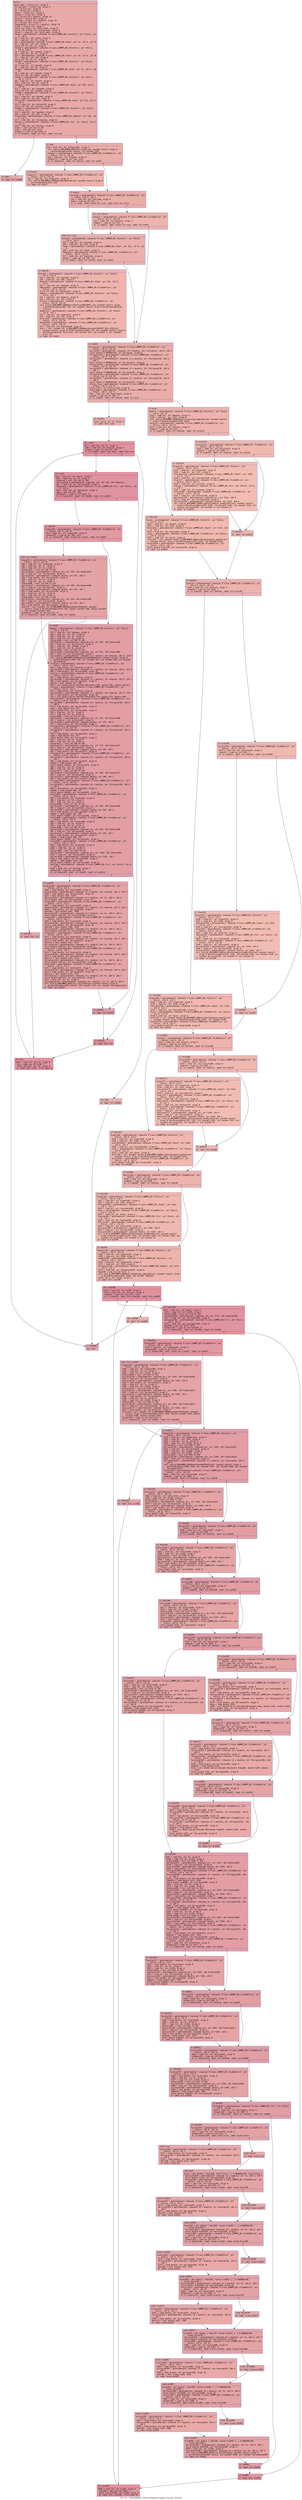 digraph "CFG for '_ZN9LAMMPS_NS11FixAddForce10post_forceEi' function" {
	label="CFG for '_ZN9LAMMPS_NS11FixAddForce10post_forceEi' function";

	Node0x555b21a976b0 [shape=record,color="#3d50c3ff", style=filled, fillcolor="#ca3b3770" fontname="Courier",label="{entry:\l|  %this.addr = alloca ptr, align 8\l  %vflag.addr = alloca i32, align 4\l  %x = alloca ptr, align 8\l  %f = alloca ptr, align 8\l  %mask = alloca ptr, align 8\l  %image = alloca ptr, align 8\l  %v = alloca [6 x double], align 16\l  %nlocal = alloca i32, align 4\l  %unwrap = alloca [3 x double], align 16\l  %i = alloca i32, align 4\l  %unwrap126 = alloca [3 x double], align 16\l  %i195 = alloca i32, align 4\l  store ptr %this, ptr %this.addr, align 8\l  store i32 %vflag, ptr %vflag.addr, align 4\l  %this1 = load ptr, ptr %this.addr, align 8\l  %atom = getelementptr inbounds %\"class.LAMMPS_NS::Pointers\", ptr %this1, i32\l... 0, i32 6\l  %0 = load ptr, ptr %atom, align 8\l  %1 = load ptr, ptr %0, align 8\l  %x2 = getelementptr inbounds %\"class.LAMMPS_NS::Atom\", ptr %1, i32 0, i32 37\l  %2 = load ptr, ptr %x2, align 8\l  store ptr %2, ptr %x, align 8\l  %atom3 = getelementptr inbounds %\"class.LAMMPS_NS::Pointers\", ptr %this1,\l... i32 0, i32 6\l  %3 = load ptr, ptr %atom3, align 8\l  %4 = load ptr, ptr %3, align 8\l  %f4 = getelementptr inbounds %\"class.LAMMPS_NS::Atom\", ptr %4, i32 0, i32 39\l  %5 = load ptr, ptr %f4, align 8\l  store ptr %5, ptr %f, align 8\l  %atom5 = getelementptr inbounds %\"class.LAMMPS_NS::Pointers\", ptr %this1,\l... i32 0, i32 6\l  %6 = load ptr, ptr %atom5, align 8\l  %7 = load ptr, ptr %6, align 8\l  %mask6 = getelementptr inbounds %\"class.LAMMPS_NS::Atom\", ptr %7, i32 0, i32\l... 35\l  %8 = load ptr, ptr %mask6, align 8\l  store ptr %8, ptr %mask, align 8\l  %atom7 = getelementptr inbounds %\"class.LAMMPS_NS::Pointers\", ptr %this1,\l... i32 0, i32 6\l  %9 = load ptr, ptr %atom7, align 8\l  %10 = load ptr, ptr %9, align 8\l  %image8 = getelementptr inbounds %\"class.LAMMPS_NS::Atom\", ptr %10, i32 0,\l... i32 36\l  %11 = load ptr, ptr %image8, align 8\l  store ptr %11, ptr %image, align 8\l  %atom9 = getelementptr inbounds %\"class.LAMMPS_NS::Pointers\", ptr %this1,\l... i32 0, i32 6\l  %12 = load ptr, ptr %atom9, align 8\l  %13 = load ptr, ptr %12, align 8\l  %nlocal10 = getelementptr inbounds %\"class.LAMMPS_NS::Atom\", ptr %13, i32 0,\l... i32 4\l  %14 = load i32, ptr %nlocal10, align 8\l  store i32 %14, ptr %nlocal, align 4\l  %update = getelementptr inbounds %\"class.LAMMPS_NS::Pointers\", ptr %this1,\l... i32 0, i32 7\l  %15 = load ptr, ptr %update, align 8\l  %16 = load ptr, ptr %15, align 8\l  %ntimestep = getelementptr inbounds %\"class.LAMMPS_NS::Update\", ptr %16, i32\l... 0, i32 4\l  %17 = load i64, ptr %ntimestep, align 8\l  %nevery = getelementptr inbounds %\"class.LAMMPS_NS::Fix\", ptr %this1, i32 0,\l... i32 11\l  %18 = load i32, ptr %nevery, align 8\l  %conv = sext i32 %18 to i64\l  %rem = srem i64 %17, %conv\l  %tobool = icmp ne i64 %rem, 0\l  br i1 %tobool, label %if.then, label %if.end\l|{<s0>T|<s1>F}}"];
	Node0x555b21a976b0:s0 -> Node0x555b21a9a1c0[tooltip="entry -> if.then\nProbability 62.50%" ];
	Node0x555b21a976b0:s1 -> Node0x555b21a9a230[tooltip="entry -> if.end\nProbability 37.50%" ];
	Node0x555b21a9a1c0 [shape=record,color="#3d50c3ff", style=filled, fillcolor="#cc403a70" fontname="Courier",label="{if.then:\l|  br label %if.end406\l}"];
	Node0x555b21a9a1c0 -> Node0x555b21a9a350[tooltip="if.then -> if.end406\nProbability 100.00%" ];
	Node0x555b21a9a230 [shape=record,color="#3d50c3ff", style=filled, fillcolor="#d0473d70" fontname="Courier",label="{if.end:\l|  %19 = load i32, ptr %vflag.addr, align 4\l  call void @_ZN9LAMMPS_NS3Fix6v_initEi(ptr noundef nonnull align 8\l... dereferenceable(656) %this1, i32 noundef %19)\l  %region = getelementptr inbounds %\"class.LAMMPS_NS::FixAddForce\", ptr\l... %this1, i32 0, i32 10\l  %20 = load ptr, ptr %region, align 8\l  %tobool11 = icmp ne ptr %20, null\l  br i1 %tobool11, label %if.then12, label %if.end14\l|{<s0>T|<s1>F}}"];
	Node0x555b21a9a230:s0 -> Node0x555b21a9a8c0[tooltip="if.end -> if.then12\nProbability 62.50%" ];
	Node0x555b21a9a230:s1 -> Node0x555b21a9a9a0[tooltip="if.end -> if.end14\nProbability 37.50%" ];
	Node0x555b21a9a8c0 [shape=record,color="#3d50c3ff", style=filled, fillcolor="#d6524470" fontname="Courier",label="{if.then12:\l|  %region13 = getelementptr inbounds %\"class.LAMMPS_NS::FixAddForce\", ptr\l... %this1, i32 0, i32 10\l  %21 = load ptr, ptr %region13, align 8\l  call void @_ZN9LAMMPS_NS6Region8prematchEv(ptr noundef nonnull align 8\l... dereferenceable(672) %21)\l  br label %if.end14\l}"];
	Node0x555b21a9a8c0 -> Node0x555b21a9a9a0[tooltip="if.then12 -> if.end14\nProbability 100.00%" ];
	Node0x555b21a9a9a0 [shape=record,color="#3d50c3ff", style=filled, fillcolor="#d0473d70" fontname="Courier",label="{if.end14:\l|  %varflag = getelementptr inbounds %\"class.LAMMPS_NS::FixAddForce\", ptr\l... %this1, i32 0, i32 4\l  %22 = load i32, ptr %varflag, align 8\l  %cmp = icmp eq i32 %22, 3\l  br i1 %cmp, label %land.lhs.true, label %lor.lhs.false\l|{<s0>T|<s1>F}}"];
	Node0x555b21a9a9a0:s0 -> Node0x555b21a9b130[tooltip="if.end14 -> land.lhs.true\nProbability 50.00%" ];
	Node0x555b21a9a9a0:s1 -> Node0x555b21a9b180[tooltip="if.end14 -> lor.lhs.false\nProbability 50.00%" ];
	Node0x555b21a9b180 [shape=record,color="#3d50c3ff", style=filled, fillcolor="#d6524470" fontname="Courier",label="{lor.lhs.false:\l|  %estyle = getelementptr inbounds %\"class.LAMMPS_NS::FixAddForce\", ptr\l... %this1, i32 0, i32 18\l  %23 = load i32, ptr %estyle, align 4\l  %cmp15 = icmp eq i32 %23, 3\l  br i1 %cmp15, label %land.lhs.true, label %if.end25\l|{<s0>T|<s1>F}}"];
	Node0x555b21a9b180:s0 -> Node0x555b21a9b130[tooltip="lor.lhs.false -> land.lhs.true\nProbability 50.00%" ];
	Node0x555b21a9b180:s1 -> Node0x555b21a9b520[tooltip="lor.lhs.false -> if.end25\nProbability 50.00%" ];
	Node0x555b21a9b130 [shape=record,color="#3d50c3ff", style=filled, fillcolor="#d24b4070" fontname="Courier",label="{land.lhs.true:\l|  %atom16 = getelementptr inbounds %\"class.LAMMPS_NS::Pointers\", ptr %this1,\l... i32 0, i32 6\l  %24 = load ptr, ptr %atom16, align 8\l  %25 = load ptr, ptr %24, align 8\l  %nmax = getelementptr inbounds %\"class.LAMMPS_NS::Atom\", ptr %25, i32 0, i32\l... 6\l  %26 = load i32, ptr %nmax, align 8\l  %maxatom = getelementptr inbounds %\"class.LAMMPS_NS::FixAddForce\", ptr\l... %this1, i32 0, i32 23\l  %27 = load i32, ptr %maxatom, align 8\l  %cmp17 = icmp sgt i32 %26, %27\l  br i1 %cmp17, label %if.then18, label %if.end25\l|{<s0>T|<s1>F}}"];
	Node0x555b21a9b130:s0 -> Node0x555b21a9c1c0[tooltip="land.lhs.true -> if.then18\nProbability 50.00%" ];
	Node0x555b21a9b130:s1 -> Node0x555b21a9b520[tooltip="land.lhs.true -> if.end25\nProbability 50.00%" ];
	Node0x555b21a9c1c0 [shape=record,color="#3d50c3ff", style=filled, fillcolor="#d8564670" fontname="Courier",label="{if.then18:\l|  %atom19 = getelementptr inbounds %\"class.LAMMPS_NS::Pointers\", ptr %this1,\l... i32 0, i32 6\l  %28 = load ptr, ptr %atom19, align 8\l  %29 = load ptr, ptr %28, align 8\l  %nmax20 = getelementptr inbounds %\"class.LAMMPS_NS::Atom\", ptr %29, i32 0,\l... i32 6\l  %30 = load i32, ptr %nmax20, align 8\l  %maxatom21 = getelementptr inbounds %\"class.LAMMPS_NS::FixAddForce\", ptr\l... %this1, i32 0, i32 23\l  store i32 %30, ptr %maxatom21, align 8\l  %memory = getelementptr inbounds %\"class.LAMMPS_NS::Pointers\", ptr %this1,\l... i32 0, i32 2\l  %31 = load ptr, ptr %memory, align 8\l  %32 = load ptr, ptr %31, align 8\l  %sforce = getelementptr inbounds %\"class.LAMMPS_NS::FixAddForce\", ptr\l... %this1, i32 0, i32 24\l  call void @_ZN9LAMMPS_NS6Memory7destroyIdEEvRPPT_(ptr noundef nonnull align\l... 8 dereferenceable(184) %32, ptr noundef nonnull align 8 dereferenceable(8)\l... %sforce)\l  %memory22 = getelementptr inbounds %\"class.LAMMPS_NS::Pointers\", ptr %this1,\l... i32 0, i32 2\l  %33 = load ptr, ptr %memory22, align 8\l  %34 = load ptr, ptr %33, align 8\l  %sforce23 = getelementptr inbounds %\"class.LAMMPS_NS::FixAddForce\", ptr\l... %this1, i32 0, i32 24\l  %maxatom24 = getelementptr inbounds %\"class.LAMMPS_NS::FixAddForce\", ptr\l... %this1, i32 0, i32 23\l  %35 = load i32, ptr %maxatom24, align 8\l  %call = call noundef ptr @_ZN9LAMMPS_NS6Memory6createIdEEPPT_RS4_iiPKc(ptr\l... noundef nonnull align 8 dereferenceable(184) %34, ptr noundef nonnull align 8\l... dereferenceable(8) %sforce23, i32 noundef %35, i32 noundef 4, ptr noundef\l... @.str.13)\l  br label %if.end25\l}"];
	Node0x555b21a9c1c0 -> Node0x555b21a9b520[tooltip="if.then18 -> if.end25\nProbability 100.00%" ];
	Node0x555b21a9b520 [shape=record,color="#3d50c3ff", style=filled, fillcolor="#d0473d70" fontname="Courier",label="{if.end25:\l|  %foriginal = getelementptr inbounds %\"class.LAMMPS_NS::FixAddForce\", ptr\l... %this1, i32 0, i32 19\l  %arrayidx = getelementptr inbounds [4 x double], ptr %foriginal, i64 0, i64 3\l  store double 0.000000e+00, ptr %arrayidx, align 8\l  %foriginal26 = getelementptr inbounds %\"class.LAMMPS_NS::FixAddForce\", ptr\l... %this1, i32 0, i32 19\l  %arrayidx27 = getelementptr inbounds [4 x double], ptr %foriginal26, i64 0,\l... i64 2\l  store double 0.000000e+00, ptr %arrayidx27, align 8\l  %foriginal28 = getelementptr inbounds %\"class.LAMMPS_NS::FixAddForce\", ptr\l... %this1, i32 0, i32 19\l  %arrayidx29 = getelementptr inbounds [4 x double], ptr %foriginal28, i64 0,\l... i64 1\l  store double 0.000000e+00, ptr %arrayidx29, align 8\l  %foriginal30 = getelementptr inbounds %\"class.LAMMPS_NS::FixAddForce\", ptr\l... %this1, i32 0, i32 19\l  %arrayidx31 = getelementptr inbounds [4 x double], ptr %foriginal30, i64 0,\l... i64 0\l  store double 0.000000e+00, ptr %arrayidx31, align 8\l  %force_flag = getelementptr inbounds %\"class.LAMMPS_NS::FixAddForce\", ptr\l... %this1, i32 0, i32 21\l  store i32 0, ptr %force_flag, align 8\l  %varflag32 = getelementptr inbounds %\"class.LAMMPS_NS::FixAddForce\", ptr\l... %this1, i32 0, i32 4\l  %36 = load i32, ptr %varflag32, align 8\l  %cmp33 = icmp eq i32 %36, 1\l  br i1 %cmp33, label %if.then34, label %if.else\l|{<s0>T|<s1>F}}"];
	Node0x555b21a9b520:s0 -> Node0x555b21a9df90[tooltip="if.end25 -> if.then34\nProbability 50.00%" ];
	Node0x555b21a9b520:s1 -> Node0x555b21a9e010[tooltip="if.end25 -> if.else\nProbability 50.00%" ];
	Node0x555b21a9df90 [shape=record,color="#3d50c3ff", style=filled, fillcolor="#d6524470" fontname="Courier",label="{if.then34:\l|  store i32 0, ptr %i, align 4\l  br label %for.cond\l}"];
	Node0x555b21a9df90 -> Node0x555b21a9e1d0[tooltip="if.then34 -> for.cond\nProbability 100.00%" ];
	Node0x555b21a9e1d0 [shape=record,color="#b70d28ff", style=filled, fillcolor="#b70d2870" fontname="Courier",label="{for.cond:\l|  %37 = load i32, ptr %i, align 4\l  %38 = load i32, ptr %nlocal, align 4\l  %cmp35 = icmp slt i32 %37, %38\l  br i1 %cmp35, label %for.body, label %for.end\l|{<s0>T|<s1>F}}"];
	Node0x555b21a9e1d0:s0 -> Node0x555b21a9e470[tooltip="for.cond -> for.body\nProbability 96.88%" ];
	Node0x555b21a9e1d0:s1 -> Node0x555b21a9e4f0[tooltip="for.cond -> for.end\nProbability 3.12%" ];
	Node0x555b21a9e470 [shape=record,color="#b70d28ff", style=filled, fillcolor="#b70d2870" fontname="Courier",label="{for.body:\l|  %39 = load ptr, ptr %mask, align 8\l  %40 = load i32, ptr %i, align 4\l  %idxprom = sext i32 %40 to i64\l  %arrayidx36 = getelementptr inbounds i32, ptr %39, i64 %idxprom\l  %41 = load i32, ptr %arrayidx36, align 4\l  %groupbit = getelementptr inbounds %\"class.LAMMPS_NS::Fix\", ptr %this1, i32\l... 0, i32 4\l  %42 = load i32, ptr %groupbit, align 4\l  %and = and i32 %41, %42\l  %tobool37 = icmp ne i32 %and, 0\l  br i1 %tobool37, label %if.then38, label %if.end125\l|{<s0>T|<s1>F}}"];
	Node0x555b21a9e470:s0 -> Node0x555b21a9ec30[tooltip="for.body -> if.then38\nProbability 62.50%" ];
	Node0x555b21a9e470:s1 -> Node0x555b21a9ecb0[tooltip="for.body -> if.end125\nProbability 37.50%" ];
	Node0x555b21a9ec30 [shape=record,color="#b70d28ff", style=filled, fillcolor="#bb1b2c70" fontname="Courier",label="{if.then38:\l|  %region39 = getelementptr inbounds %\"class.LAMMPS_NS::FixAddForce\", ptr\l... %this1, i32 0, i32 10\l  %43 = load ptr, ptr %region39, align 8\l  %tobool40 = icmp ne ptr %43, null\l  br i1 %tobool40, label %land.lhs.true41, label %if.end55\l|{<s0>T|<s1>F}}"];
	Node0x555b21a9ec30:s0 -> Node0x555b21a9f070[tooltip="if.then38 -> land.lhs.true41\nProbability 62.50%" ];
	Node0x555b21a9ec30:s1 -> Node0x555b21a9f0f0[tooltip="if.then38 -> if.end55\nProbability 37.50%" ];
	Node0x555b21a9f070 [shape=record,color="#3d50c3ff", style=filled, fillcolor="#c32e3170" fontname="Courier",label="{land.lhs.true41:\l|  %region42 = getelementptr inbounds %\"class.LAMMPS_NS::FixAddForce\", ptr\l... %this1, i32 0, i32 10\l  %44 = load ptr, ptr %region42, align 8\l  %45 = load ptr, ptr %x, align 8\l  %46 = load i32, ptr %i, align 4\l  %idxprom43 = sext i32 %46 to i64\l  %arrayidx44 = getelementptr inbounds ptr, ptr %45, i64 %idxprom43\l  %47 = load ptr, ptr %arrayidx44, align 8\l  %arrayidx45 = getelementptr inbounds double, ptr %47, i64 0\l  %48 = load double, ptr %arrayidx45, align 8\l  %49 = load ptr, ptr %x, align 8\l  %50 = load i32, ptr %i, align 4\l  %idxprom46 = sext i32 %50 to i64\l  %arrayidx47 = getelementptr inbounds ptr, ptr %49, i64 %idxprom46\l  %51 = load ptr, ptr %arrayidx47, align 8\l  %arrayidx48 = getelementptr inbounds double, ptr %51, i64 1\l  %52 = load double, ptr %arrayidx48, align 8\l  %53 = load ptr, ptr %x, align 8\l  %54 = load i32, ptr %i, align 4\l  %idxprom49 = sext i32 %54 to i64\l  %arrayidx50 = getelementptr inbounds ptr, ptr %53, i64 %idxprom49\l  %55 = load ptr, ptr %arrayidx50, align 8\l  %arrayidx51 = getelementptr inbounds double, ptr %55, i64 2\l  %56 = load double, ptr %arrayidx51, align 8\l  %call52 = call noundef i32 @_ZN9LAMMPS_NS6Region5matchEddd(ptr noundef\l... nonnull align 8 dereferenceable(672) %44, double noundef %48, double noundef\l... %52, double noundef %56)\l  %tobool53 = icmp ne i32 %call52, 0\l  br i1 %tobool53, label %if.end55, label %if.then54\l|{<s0>T|<s1>F}}"];
	Node0x555b21a9f070:s0 -> Node0x555b21a9f0f0[tooltip="land.lhs.true41 -> if.end55\nProbability 62.50%" ];
	Node0x555b21a9f070:s1 -> Node0x555b21a9beb0[tooltip="land.lhs.true41 -> if.then54\nProbability 37.50%" ];
	Node0x555b21a9beb0 [shape=record,color="#3d50c3ff", style=filled, fillcolor="#ca3b3770" fontname="Courier",label="{if.then54:\l|  br label %for.inc\l}"];
	Node0x555b21a9beb0 -> Node0x555b21aa1350[tooltip="if.then54 -> for.inc\nProbability 100.00%" ];
	Node0x555b21a9f0f0 [shape=record,color="#3d50c3ff", style=filled, fillcolor="#be242e70" fontname="Courier",label="{if.end55:\l|  %domain = getelementptr inbounds %\"class.LAMMPS_NS::Pointers\", ptr %this1,\l... i32 0, i32 10\l  %57 = load ptr, ptr %domain, align 8\l  %58 = load ptr, ptr %57, align 8\l  %59 = load ptr, ptr %x, align 8\l  %60 = load i32, ptr %i, align 4\l  %idxprom56 = sext i32 %60 to i64\l  %arrayidx57 = getelementptr inbounds ptr, ptr %59, i64 %idxprom56\l  %61 = load ptr, ptr %arrayidx57, align 8\l  %62 = load ptr, ptr %image, align 8\l  %63 = load i32, ptr %i, align 4\l  %idxprom58 = sext i32 %63 to i64\l  %arrayidx59 = getelementptr inbounds i32, ptr %62, i64 %idxprom58\l  %64 = load i32, ptr %arrayidx59, align 4\l  %arraydecay = getelementptr inbounds [3 x double], ptr %unwrap, i64 0, i64 0\l  call void @_ZN9LAMMPS_NS6Domain5unmapEPKdiPd(ptr noundef nonnull align 8\l... dereferenceable(1200) %58, ptr noundef %61, i32 noundef %64, ptr noundef\l... %arraydecay)\l  %xvalue = getelementptr inbounds %\"class.LAMMPS_NS::FixAddForce\", ptr\l... %this1, i32 0, i32 1\l  %65 = load double, ptr %xvalue, align 8\l  %arrayidx60 = getelementptr inbounds [3 x double], ptr %unwrap, i64 0, i64 0\l  %66 = load double, ptr %arrayidx60, align 16\l  %yvalue = getelementptr inbounds %\"class.LAMMPS_NS::FixAddForce\", ptr\l... %this1, i32 0, i32 2\l  %67 = load double, ptr %yvalue, align 8\l  %arrayidx61 = getelementptr inbounds [3 x double], ptr %unwrap, i64 0, i64 1\l  %68 = load double, ptr %arrayidx61, align 8\l  %mul62 = fmul double %67, %68\l  %69 = call double @llvm.fmuladd.f64(double %65, double %66, double %mul62)\l  %zvalue = getelementptr inbounds %\"class.LAMMPS_NS::FixAddForce\", ptr\l... %this1, i32 0, i32 3\l  %70 = load double, ptr %zvalue, align 8\l  %arrayidx63 = getelementptr inbounds [3 x double], ptr %unwrap, i64 0, i64 2\l  %71 = load double, ptr %arrayidx63, align 16\l  %72 = call double @llvm.fmuladd.f64(double %70, double %71, double %69)\l  %foriginal64 = getelementptr inbounds %\"class.LAMMPS_NS::FixAddForce\", ptr\l... %this1, i32 0, i32 19\l  %arrayidx65 = getelementptr inbounds [4 x double], ptr %foriginal64, i64 0,\l... i64 0\l  %73 = load double, ptr %arrayidx65, align 8\l  %sub = fsub double %73, %72\l  store double %sub, ptr %arrayidx65, align 8\l  %74 = load ptr, ptr %f, align 8\l  %75 = load i32, ptr %i, align 4\l  %idxprom66 = sext i32 %75 to i64\l  %arrayidx67 = getelementptr inbounds ptr, ptr %74, i64 %idxprom66\l  %76 = load ptr, ptr %arrayidx67, align 8\l  %arrayidx68 = getelementptr inbounds double, ptr %76, i64 0\l  %77 = load double, ptr %arrayidx68, align 8\l  %foriginal69 = getelementptr inbounds %\"class.LAMMPS_NS::FixAddForce\", ptr\l... %this1, i32 0, i32 19\l  %arrayidx70 = getelementptr inbounds [4 x double], ptr %foriginal69, i64 0,\l... i64 1\l  %78 = load double, ptr %arrayidx70, align 8\l  %add = fadd double %78, %77\l  store double %add, ptr %arrayidx70, align 8\l  %79 = load ptr, ptr %f, align 8\l  %80 = load i32, ptr %i, align 4\l  %idxprom71 = sext i32 %80 to i64\l  %arrayidx72 = getelementptr inbounds ptr, ptr %79, i64 %idxprom71\l  %81 = load ptr, ptr %arrayidx72, align 8\l  %arrayidx73 = getelementptr inbounds double, ptr %81, i64 1\l  %82 = load double, ptr %arrayidx73, align 8\l  %foriginal74 = getelementptr inbounds %\"class.LAMMPS_NS::FixAddForce\", ptr\l... %this1, i32 0, i32 19\l  %arrayidx75 = getelementptr inbounds [4 x double], ptr %foriginal74, i64 0,\l... i64 2\l  %83 = load double, ptr %arrayidx75, align 8\l  %add76 = fadd double %83, %82\l  store double %add76, ptr %arrayidx75, align 8\l  %84 = load ptr, ptr %f, align 8\l  %85 = load i32, ptr %i, align 4\l  %idxprom77 = sext i32 %85 to i64\l  %arrayidx78 = getelementptr inbounds ptr, ptr %84, i64 %idxprom77\l  %86 = load ptr, ptr %arrayidx78, align 8\l  %arrayidx79 = getelementptr inbounds double, ptr %86, i64 2\l  %87 = load double, ptr %arrayidx79, align 8\l  %foriginal80 = getelementptr inbounds %\"class.LAMMPS_NS::FixAddForce\", ptr\l... %this1, i32 0, i32 19\l  %arrayidx81 = getelementptr inbounds [4 x double], ptr %foriginal80, i64 0,\l... i64 3\l  %88 = load double, ptr %arrayidx81, align 8\l  %add82 = fadd double %88, %87\l  store double %add82, ptr %arrayidx81, align 8\l  %xvalue83 = getelementptr inbounds %\"class.LAMMPS_NS::FixAddForce\", ptr\l... %this1, i32 0, i32 1\l  %89 = load double, ptr %xvalue83, align 8\l  %90 = load ptr, ptr %f, align 8\l  %91 = load i32, ptr %i, align 4\l  %idxprom84 = sext i32 %91 to i64\l  %arrayidx85 = getelementptr inbounds ptr, ptr %90, i64 %idxprom84\l  %92 = load ptr, ptr %arrayidx85, align 8\l  %arrayidx86 = getelementptr inbounds double, ptr %92, i64 0\l  %93 = load double, ptr %arrayidx86, align 8\l  %add87 = fadd double %93, %89\l  store double %add87, ptr %arrayidx86, align 8\l  %yvalue88 = getelementptr inbounds %\"class.LAMMPS_NS::FixAddForce\", ptr\l... %this1, i32 0, i32 2\l  %94 = load double, ptr %yvalue88, align 8\l  %95 = load ptr, ptr %f, align 8\l  %96 = load i32, ptr %i, align 4\l  %idxprom89 = sext i32 %96 to i64\l  %arrayidx90 = getelementptr inbounds ptr, ptr %95, i64 %idxprom89\l  %97 = load ptr, ptr %arrayidx90, align 8\l  %arrayidx91 = getelementptr inbounds double, ptr %97, i64 1\l  %98 = load double, ptr %arrayidx91, align 8\l  %add92 = fadd double %98, %94\l  store double %add92, ptr %arrayidx91, align 8\l  %zvalue93 = getelementptr inbounds %\"class.LAMMPS_NS::FixAddForce\", ptr\l... %this1, i32 0, i32 3\l  %99 = load double, ptr %zvalue93, align 8\l  %100 = load ptr, ptr %f, align 8\l  %101 = load i32, ptr %i, align 4\l  %idxprom94 = sext i32 %101 to i64\l  %arrayidx95 = getelementptr inbounds ptr, ptr %100, i64 %idxprom94\l  %102 = load ptr, ptr %arrayidx95, align 8\l  %arrayidx96 = getelementptr inbounds double, ptr %102, i64 2\l  %103 = load double, ptr %arrayidx96, align 8\l  %add97 = fadd double %103, %99\l  store double %add97, ptr %arrayidx96, align 8\l  %evflag = getelementptr inbounds %\"class.LAMMPS_NS::Fix\", ptr %this1, i32 0,\l... i32 81\l  %104 = load i32, ptr %evflag, align 4\l  %tobool98 = icmp ne i32 %104, 0\l  br i1 %tobool98, label %if.then99, label %if.end124\l|{<s0>T|<s1>F}}"];
	Node0x555b21a9f0f0:s0 -> Node0x555b21aa7430[tooltip="if.end55 -> if.then99\nProbability 62.50%" ];
	Node0x555b21a9f0f0:s1 -> Node0x555b21aa7510[tooltip="if.end55 -> if.end124\nProbability 37.50%" ];
	Node0x555b21aa7430 [shape=record,color="#3d50c3ff", style=filled, fillcolor="#c32e3170" fontname="Courier",label="{if.then99:\l|  %xvalue100 = getelementptr inbounds %\"class.LAMMPS_NS::FixAddForce\", ptr\l... %this1, i32 0, i32 1\l  %105 = load double, ptr %xvalue100, align 8\l  %arrayidx101 = getelementptr inbounds [3 x double], ptr %unwrap, i64 0, i64 0\l  %106 = load double, ptr %arrayidx101, align 16\l  %mul = fmul double %105, %106\l  %arrayidx102 = getelementptr inbounds [6 x double], ptr %v, i64 0, i64 0\l  store double %mul, ptr %arrayidx102, align 16\l  %yvalue103 = getelementptr inbounds %\"class.LAMMPS_NS::FixAddForce\", ptr\l... %this1, i32 0, i32 2\l  %107 = load double, ptr %yvalue103, align 8\l  %arrayidx104 = getelementptr inbounds [3 x double], ptr %unwrap, i64 0, i64 1\l  %108 = load double, ptr %arrayidx104, align 8\l  %mul105 = fmul double %107, %108\l  %arrayidx106 = getelementptr inbounds [6 x double], ptr %v, i64 0, i64 1\l  store double %mul105, ptr %arrayidx106, align 8\l  %zvalue107 = getelementptr inbounds %\"class.LAMMPS_NS::FixAddForce\", ptr\l... %this1, i32 0, i32 3\l  %109 = load double, ptr %zvalue107, align 8\l  %arrayidx108 = getelementptr inbounds [3 x double], ptr %unwrap, i64 0, i64 2\l  %110 = load double, ptr %arrayidx108, align 16\l  %mul109 = fmul double %109, %110\l  %arrayidx110 = getelementptr inbounds [6 x double], ptr %v, i64 0, i64 2\l  store double %mul109, ptr %arrayidx110, align 16\l  %xvalue111 = getelementptr inbounds %\"class.LAMMPS_NS::FixAddForce\", ptr\l... %this1, i32 0, i32 1\l  %111 = load double, ptr %xvalue111, align 8\l  %arrayidx112 = getelementptr inbounds [3 x double], ptr %unwrap, i64 0, i64 1\l  %112 = load double, ptr %arrayidx112, align 8\l  %mul113 = fmul double %111, %112\l  %arrayidx114 = getelementptr inbounds [6 x double], ptr %v, i64 0, i64 3\l  store double %mul113, ptr %arrayidx114, align 8\l  %xvalue115 = getelementptr inbounds %\"class.LAMMPS_NS::FixAddForce\", ptr\l... %this1, i32 0, i32 1\l  %113 = load double, ptr %xvalue115, align 8\l  %arrayidx116 = getelementptr inbounds [3 x double], ptr %unwrap, i64 0, i64 2\l  %114 = load double, ptr %arrayidx116, align 16\l  %mul117 = fmul double %113, %114\l  %arrayidx118 = getelementptr inbounds [6 x double], ptr %v, i64 0, i64 4\l  store double %mul117, ptr %arrayidx118, align 16\l  %yvalue119 = getelementptr inbounds %\"class.LAMMPS_NS::FixAddForce\", ptr\l... %this1, i32 0, i32 2\l  %115 = load double, ptr %yvalue119, align 8\l  %arrayidx120 = getelementptr inbounds [3 x double], ptr %unwrap, i64 0, i64 2\l  %116 = load double, ptr %arrayidx120, align 16\l  %mul121 = fmul double %115, %116\l  %arrayidx122 = getelementptr inbounds [6 x double], ptr %v, i64 0, i64 5\l  store double %mul121, ptr %arrayidx122, align 8\l  %117 = load i32, ptr %i, align 4\l  %arraydecay123 = getelementptr inbounds [6 x double], ptr %v, i64 0, i64 0\l  call void @_ZN9LAMMPS_NS3Fix7v_tallyEiPd(ptr noundef nonnull align 8\l... dereferenceable(656) %this1, i32 noundef %117, ptr noundef %arraydecay123)\l  br label %if.end124\l}"];
	Node0x555b21aa7430 -> Node0x555b21aa7510[tooltip="if.then99 -> if.end124\nProbability 100.00%" ];
	Node0x555b21aa7510 [shape=record,color="#3d50c3ff", style=filled, fillcolor="#be242e70" fontname="Courier",label="{if.end124:\l|  br label %if.end125\l}"];
	Node0x555b21aa7510 -> Node0x555b21a9ecb0[tooltip="if.end124 -> if.end125\nProbability 100.00%" ];
	Node0x555b21a9ecb0 [shape=record,color="#b70d28ff", style=filled, fillcolor="#bb1b2c70" fontname="Courier",label="{if.end125:\l|  br label %for.inc\l}"];
	Node0x555b21a9ecb0 -> Node0x555b21aa1350[tooltip="if.end125 -> for.inc\nProbability 100.00%" ];
	Node0x555b21aa1350 [shape=record,color="#b70d28ff", style=filled, fillcolor="#b70d2870" fontname="Courier",label="{for.inc:\l|  %118 = load i32, ptr %i, align 4\l  %inc = add nsw i32 %118, 1\l  store i32 %inc, ptr %i, align 4\l  br label %for.cond, !llvm.loop !6\l}"];
	Node0x555b21aa1350 -> Node0x555b21a9e1d0[tooltip="for.inc -> for.cond\nProbability 100.00%" ];
	Node0x555b21a9e4f0 [shape=record,color="#3d50c3ff", style=filled, fillcolor="#d6524470" fontname="Courier",label="{for.end:\l|  br label %if.end406\l}"];
	Node0x555b21a9e4f0 -> Node0x555b21a9a350[tooltip="for.end -> if.end406\nProbability 100.00%" ];
	Node0x555b21a9e010 [shape=record,color="#3d50c3ff", style=filled, fillcolor="#d6524470" fontname="Courier",label="{if.else:\l|  %modify = getelementptr inbounds %\"class.LAMMPS_NS::Pointers\", ptr %this1,\l... i32 0, i32 12\l  %119 = load ptr, ptr %modify, align 8\l  %120 = load ptr, ptr %119, align 8\l  call void @_ZN9LAMMPS_NS6Modify17clearstep_computeEv(ptr noundef nonnull\l... align 8 dereferenceable(720) %120)\l  %xstyle = getelementptr inbounds %\"class.LAMMPS_NS::FixAddForce\", ptr\l... %this1, i32 0, i32 15\l  %121 = load i32, ptr %xstyle, align 8\l  %cmp127 = icmp eq i32 %121, 2\l  br i1 %cmp127, label %if.then128, label %if.else131\l|{<s0>T|<s1>F}}"];
	Node0x555b21a9e010:s0 -> Node0x555b21aaa2b0[tooltip="if.else -> if.then128\nProbability 50.00%" ];
	Node0x555b21a9e010:s1 -> Node0x555b21aaa300[tooltip="if.else -> if.else131\nProbability 50.00%" ];
	Node0x555b21aaa2b0 [shape=record,color="#3d50c3ff", style=filled, fillcolor="#dc5d4a70" fontname="Courier",label="{if.then128:\l|  %input = getelementptr inbounds %\"class.LAMMPS_NS::Pointers\", ptr %this1,\l... i32 0, i32 5\l  %122 = load ptr, ptr %input, align 8\l  %123 = load ptr, ptr %122, align 8\l  %variable = getelementptr inbounds %\"class.LAMMPS_NS::Input\", ptr %123, i32\l... 0, i32 3\l  %124 = load ptr, ptr %variable, align 8\l  %xvar = getelementptr inbounds %\"class.LAMMPS_NS::FixAddForce\", ptr %this1,\l... i32 0, i32 11\l  %125 = load i32, ptr %xvar, align 8\l  %call129 = call noundef double @_ZN9LAMMPS_NS8Variable13compute_equalEi(ptr\l... noundef nonnull align 8 dereferenceable(376) %124, i32 noundef %125)\l  %xvalue130 = getelementptr inbounds %\"class.LAMMPS_NS::FixAddForce\", ptr\l... %this1, i32 0, i32 1\l  store double %call129, ptr %xvalue130, align 8\l  br label %if.end142\l}"];
	Node0x555b21aaa2b0 -> Node0x555b21aaac70[tooltip="if.then128 -> if.end142\nProbability 100.00%" ];
	Node0x555b21aaa300 [shape=record,color="#3d50c3ff", style=filled, fillcolor="#dc5d4a70" fontname="Courier",label="{if.else131:\l|  %xstyle132 = getelementptr inbounds %\"class.LAMMPS_NS::FixAddForce\", ptr\l... %this1, i32 0, i32 15\l  %126 = load i32, ptr %xstyle132, align 8\l  %cmp133 = icmp eq i32 %126, 3\l  br i1 %cmp133, label %if.then134, label %if.end141\l|{<s0>T|<s1>F}}"];
	Node0x555b21aaa300:s0 -> Node0x555b21aa0890[tooltip="if.else131 -> if.then134\nProbability 50.00%" ];
	Node0x555b21aaa300:s1 -> Node0x555b21aa0910[tooltip="if.else131 -> if.end141\nProbability 50.00%" ];
	Node0x555b21aa0890 [shape=record,color="#3d50c3ff", style=filled, fillcolor="#e1675170" fontname="Courier",label="{if.then134:\l|  %input135 = getelementptr inbounds %\"class.LAMMPS_NS::Pointers\", ptr\l... %this1, i32 0, i32 5\l  %127 = load ptr, ptr %input135, align 8\l  %128 = load ptr, ptr %127, align 8\l  %variable136 = getelementptr inbounds %\"class.LAMMPS_NS::Input\", ptr %128,\l... i32 0, i32 3\l  %129 = load ptr, ptr %variable136, align 8\l  %xvar137 = getelementptr inbounds %\"class.LAMMPS_NS::FixAddForce\", ptr\l... %this1, i32 0, i32 11\l  %130 = load i32, ptr %xvar137, align 8\l  %igroup = getelementptr inbounds %\"class.LAMMPS_NS::Fix\", ptr %this1, i32 0,\l... i32 3\l  %131 = load i32, ptr %igroup, align 8\l  %sforce138 = getelementptr inbounds %\"class.LAMMPS_NS::FixAddForce\", ptr\l... %this1, i32 0, i32 24\l  %132 = load ptr, ptr %sforce138, align 8\l  %arrayidx139 = getelementptr inbounds ptr, ptr %132, i64 0\l  %133 = load ptr, ptr %arrayidx139, align 8\l  %arrayidx140 = getelementptr inbounds double, ptr %133, i64 0\l  call void @_ZN9LAMMPS_NS8Variable12compute_atomEiiPdii(ptr noundef nonnull\l... align 8 dereferenceable(376) %129, i32 noundef %130, i32 noundef %131, ptr\l... noundef %arrayidx140, i32 noundef 4, i32 noundef 0)\l  br label %if.end141\l}"];
	Node0x555b21aa0890 -> Node0x555b21aa0910[tooltip="if.then134 -> if.end141\nProbability 100.00%" ];
	Node0x555b21aa0910 [shape=record,color="#3d50c3ff", style=filled, fillcolor="#dc5d4a70" fontname="Courier",label="{if.end141:\l|  br label %if.end142\l}"];
	Node0x555b21aa0910 -> Node0x555b21aaac70[tooltip="if.end141 -> if.end142\nProbability 100.00%" ];
	Node0x555b21aaac70 [shape=record,color="#3d50c3ff", style=filled, fillcolor="#d6524470" fontname="Courier",label="{if.end142:\l|  %ystyle = getelementptr inbounds %\"class.LAMMPS_NS::FixAddForce\", ptr\l... %this1, i32 0, i32 16\l  %134 = load i32, ptr %ystyle, align 4\l  %cmp143 = icmp eq i32 %134, 2\l  br i1 %cmp143, label %if.then144, label %if.else149\l|{<s0>T|<s1>F}}"];
	Node0x555b21aaac70:s0 -> Node0x555b21aacca0[tooltip="if.end142 -> if.then144\nProbability 50.00%" ];
	Node0x555b21aaac70:s1 -> Node0x555b21aaccf0[tooltip="if.end142 -> if.else149\nProbability 50.00%" ];
	Node0x555b21aacca0 [shape=record,color="#3d50c3ff", style=filled, fillcolor="#dc5d4a70" fontname="Courier",label="{if.then144:\l|  %input145 = getelementptr inbounds %\"class.LAMMPS_NS::Pointers\", ptr\l... %this1, i32 0, i32 5\l  %135 = load ptr, ptr %input145, align 8\l  %136 = load ptr, ptr %135, align 8\l  %variable146 = getelementptr inbounds %\"class.LAMMPS_NS::Input\", ptr %136,\l... i32 0, i32 3\l  %137 = load ptr, ptr %variable146, align 8\l  %yvar = getelementptr inbounds %\"class.LAMMPS_NS::FixAddForce\", ptr %this1,\l... i32 0, i32 12\l  %138 = load i32, ptr %yvar, align 4\l  %call147 = call noundef double @_ZN9LAMMPS_NS8Variable13compute_equalEi(ptr\l... noundef nonnull align 8 dereferenceable(376) %137, i32 noundef %138)\l  %yvalue148 = getelementptr inbounds %\"class.LAMMPS_NS::FixAddForce\", ptr\l... %this1, i32 0, i32 2\l  store double %call147, ptr %yvalue148, align 8\l  br label %if.end161\l}"];
	Node0x555b21aacca0 -> Node0x555b21aad5c0[tooltip="if.then144 -> if.end161\nProbability 100.00%" ];
	Node0x555b21aaccf0 [shape=record,color="#3d50c3ff", style=filled, fillcolor="#dc5d4a70" fontname="Courier",label="{if.else149:\l|  %ystyle150 = getelementptr inbounds %\"class.LAMMPS_NS::FixAddForce\", ptr\l... %this1, i32 0, i32 16\l  %139 = load i32, ptr %ystyle150, align 4\l  %cmp151 = icmp eq i32 %139, 3\l  br i1 %cmp151, label %if.then152, label %if.end160\l|{<s0>T|<s1>F}}"];
	Node0x555b21aaccf0:s0 -> Node0x555b21aad8b0[tooltip="if.else149 -> if.then152\nProbability 50.00%" ];
	Node0x555b21aaccf0:s1 -> Node0x555b21aad930[tooltip="if.else149 -> if.end160\nProbability 50.00%" ];
	Node0x555b21aad8b0 [shape=record,color="#3d50c3ff", style=filled, fillcolor="#e1675170" fontname="Courier",label="{if.then152:\l|  %input153 = getelementptr inbounds %\"class.LAMMPS_NS::Pointers\", ptr\l... %this1, i32 0, i32 5\l  %140 = load ptr, ptr %input153, align 8\l  %141 = load ptr, ptr %140, align 8\l  %variable154 = getelementptr inbounds %\"class.LAMMPS_NS::Input\", ptr %141,\l... i32 0, i32 3\l  %142 = load ptr, ptr %variable154, align 8\l  %yvar155 = getelementptr inbounds %\"class.LAMMPS_NS::FixAddForce\", ptr\l... %this1, i32 0, i32 12\l  %143 = load i32, ptr %yvar155, align 4\l  %igroup156 = getelementptr inbounds %\"class.LAMMPS_NS::Fix\", ptr %this1, i32\l... 0, i32 3\l  %144 = load i32, ptr %igroup156, align 8\l  %sforce157 = getelementptr inbounds %\"class.LAMMPS_NS::FixAddForce\", ptr\l... %this1, i32 0, i32 24\l  %145 = load ptr, ptr %sforce157, align 8\l  %arrayidx158 = getelementptr inbounds ptr, ptr %145, i64 0\l  %146 = load ptr, ptr %arrayidx158, align 8\l  %arrayidx159 = getelementptr inbounds double, ptr %146, i64 1\l  call void @_ZN9LAMMPS_NS8Variable12compute_atomEiiPdii(ptr noundef nonnull\l... align 8 dereferenceable(376) %142, i32 noundef %143, i32 noundef %144, ptr\l... noundef %arrayidx159, i32 noundef 4, i32 noundef 0)\l  br label %if.end160\l}"];
	Node0x555b21aad8b0 -> Node0x555b21aad930[tooltip="if.then152 -> if.end160\nProbability 100.00%" ];
	Node0x555b21aad930 [shape=record,color="#3d50c3ff", style=filled, fillcolor="#dc5d4a70" fontname="Courier",label="{if.end160:\l|  br label %if.end161\l}"];
	Node0x555b21aad930 -> Node0x555b21aad5c0[tooltip="if.end160 -> if.end161\nProbability 100.00%" ];
	Node0x555b21aad5c0 [shape=record,color="#3d50c3ff", style=filled, fillcolor="#d6524470" fontname="Courier",label="{if.end161:\l|  %zstyle = getelementptr inbounds %\"class.LAMMPS_NS::FixAddForce\", ptr\l... %this1, i32 0, i32 17\l  %147 = load i32, ptr %zstyle, align 8\l  %cmp162 = icmp eq i32 %147, 2\l  br i1 %cmp162, label %if.then163, label %if.else168\l|{<s0>T|<s1>F}}"];
	Node0x555b21aad5c0:s0 -> Node0x555b21aae970[tooltip="if.end161 -> if.then163\nProbability 50.00%" ];
	Node0x555b21aad5c0:s1 -> Node0x555b21aae9c0[tooltip="if.end161 -> if.else168\nProbability 50.00%" ];
	Node0x555b21aae970 [shape=record,color="#3d50c3ff", style=filled, fillcolor="#dc5d4a70" fontname="Courier",label="{if.then163:\l|  %input164 = getelementptr inbounds %\"class.LAMMPS_NS::Pointers\", ptr\l... %this1, i32 0, i32 5\l  %148 = load ptr, ptr %input164, align 8\l  %149 = load ptr, ptr %148, align 8\l  %variable165 = getelementptr inbounds %\"class.LAMMPS_NS::Input\", ptr %149,\l... i32 0, i32 3\l  %150 = load ptr, ptr %variable165, align 8\l  %zvar = getelementptr inbounds %\"class.LAMMPS_NS::FixAddForce\", ptr %this1,\l... i32 0, i32 13\l  %151 = load i32, ptr %zvar, align 8\l  %call166 = call noundef double @_ZN9LAMMPS_NS8Variable13compute_equalEi(ptr\l... noundef nonnull align 8 dereferenceable(376) %150, i32 noundef %151)\l  %zvalue167 = getelementptr inbounds %\"class.LAMMPS_NS::FixAddForce\", ptr\l... %this1, i32 0, i32 3\l  store double %call166, ptr %zvalue167, align 8\l  br label %if.end180\l}"];
	Node0x555b21aae970 -> Node0x555b21aaf290[tooltip="if.then163 -> if.end180\nProbability 100.00%" ];
	Node0x555b21aae9c0 [shape=record,color="#3d50c3ff", style=filled, fillcolor="#dc5d4a70" fontname="Courier",label="{if.else168:\l|  %zstyle169 = getelementptr inbounds %\"class.LAMMPS_NS::FixAddForce\", ptr\l... %this1, i32 0, i32 17\l  %152 = load i32, ptr %zstyle169, align 8\l  %cmp170 = icmp eq i32 %152, 3\l  br i1 %cmp170, label %if.then171, label %if.end179\l|{<s0>T|<s1>F}}"];
	Node0x555b21aae9c0:s0 -> Node0x555b21aaf580[tooltip="if.else168 -> if.then171\nProbability 50.00%" ];
	Node0x555b21aae9c0:s1 -> Node0x555b21aaf600[tooltip="if.else168 -> if.end179\nProbability 50.00%" ];
	Node0x555b21aaf580 [shape=record,color="#3d50c3ff", style=filled, fillcolor="#e1675170" fontname="Courier",label="{if.then171:\l|  %input172 = getelementptr inbounds %\"class.LAMMPS_NS::Pointers\", ptr\l... %this1, i32 0, i32 5\l  %153 = load ptr, ptr %input172, align 8\l  %154 = load ptr, ptr %153, align 8\l  %variable173 = getelementptr inbounds %\"class.LAMMPS_NS::Input\", ptr %154,\l... i32 0, i32 3\l  %155 = load ptr, ptr %variable173, align 8\l  %zvar174 = getelementptr inbounds %\"class.LAMMPS_NS::FixAddForce\", ptr\l... %this1, i32 0, i32 13\l  %156 = load i32, ptr %zvar174, align 8\l  %igroup175 = getelementptr inbounds %\"class.LAMMPS_NS::Fix\", ptr %this1, i32\l... 0, i32 3\l  %157 = load i32, ptr %igroup175, align 8\l  %sforce176 = getelementptr inbounds %\"class.LAMMPS_NS::FixAddForce\", ptr\l... %this1, i32 0, i32 24\l  %158 = load ptr, ptr %sforce176, align 8\l  %arrayidx177 = getelementptr inbounds ptr, ptr %158, i64 0\l  %159 = load ptr, ptr %arrayidx177, align 8\l  %arrayidx178 = getelementptr inbounds double, ptr %159, i64 2\l  call void @_ZN9LAMMPS_NS8Variable12compute_atomEiiPdii(ptr noundef nonnull\l... align 8 dereferenceable(376) %155, i32 noundef %156, i32 noundef %157, ptr\l... noundef %arrayidx178, i32 noundef 4, i32 noundef 0)\l  br label %if.end179\l}"];
	Node0x555b21aaf580 -> Node0x555b21aaf600[tooltip="if.then171 -> if.end179\nProbability 100.00%" ];
	Node0x555b21aaf600 [shape=record,color="#3d50c3ff", style=filled, fillcolor="#dc5d4a70" fontname="Courier",label="{if.end179:\l|  br label %if.end180\l}"];
	Node0x555b21aaf600 -> Node0x555b21aaf290[tooltip="if.end179 -> if.end180\nProbability 100.00%" ];
	Node0x555b21aaf290 [shape=record,color="#3d50c3ff", style=filled, fillcolor="#d6524470" fontname="Courier",label="{if.end180:\l|  %estyle181 = getelementptr inbounds %\"class.LAMMPS_NS::FixAddForce\", ptr\l... %this1, i32 0, i32 18\l  %160 = load i32, ptr %estyle181, align 4\l  %cmp182 = icmp eq i32 %160, 3\l  br i1 %cmp182, label %if.then183, label %if.end190\l|{<s0>T|<s1>F}}"];
	Node0x555b21aaf290:s0 -> Node0x555b21ab05a0[tooltip="if.end180 -> if.then183\nProbability 50.00%" ];
	Node0x555b21aaf290:s1 -> Node0x555b21ab0620[tooltip="if.end180 -> if.end190\nProbability 50.00%" ];
	Node0x555b21ab05a0 [shape=record,color="#3d50c3ff", style=filled, fillcolor="#dc5d4a70" fontname="Courier",label="{if.then183:\l|  %input184 = getelementptr inbounds %\"class.LAMMPS_NS::Pointers\", ptr\l... %this1, i32 0, i32 5\l  %161 = load ptr, ptr %input184, align 8\l  %162 = load ptr, ptr %161, align 8\l  %variable185 = getelementptr inbounds %\"class.LAMMPS_NS::Input\", ptr %162,\l... i32 0, i32 3\l  %163 = load ptr, ptr %variable185, align 8\l  %evar = getelementptr inbounds %\"class.LAMMPS_NS::FixAddForce\", ptr %this1,\l... i32 0, i32 14\l  %164 = load i32, ptr %evar, align 4\l  %igroup186 = getelementptr inbounds %\"class.LAMMPS_NS::Fix\", ptr %this1, i32\l... 0, i32 3\l  %165 = load i32, ptr %igroup186, align 8\l  %sforce187 = getelementptr inbounds %\"class.LAMMPS_NS::FixAddForce\", ptr\l... %this1, i32 0, i32 24\l  %166 = load ptr, ptr %sforce187, align 8\l  %arrayidx188 = getelementptr inbounds ptr, ptr %166, i64 0\l  %167 = load ptr, ptr %arrayidx188, align 8\l  %arrayidx189 = getelementptr inbounds double, ptr %167, i64 3\l  call void @_ZN9LAMMPS_NS8Variable12compute_atomEiiPdii(ptr noundef nonnull\l... align 8 dereferenceable(376) %163, i32 noundef %164, i32 noundef %165, ptr\l... noundef %arrayidx189, i32 noundef 4, i32 noundef 0)\l  br label %if.end190\l}"];
	Node0x555b21ab05a0 -> Node0x555b21ab0620[tooltip="if.then183 -> if.end190\nProbability 100.00%" ];
	Node0x555b21ab0620 [shape=record,color="#3d50c3ff", style=filled, fillcolor="#d6524470" fontname="Courier",label="{if.end190:\l|  %modify191 = getelementptr inbounds %\"class.LAMMPS_NS::Pointers\", ptr\l... %this1, i32 0, i32 12\l  %168 = load ptr, ptr %modify191, align 8\l  %169 = load ptr, ptr %168, align 8\l  %update192 = getelementptr inbounds %\"class.LAMMPS_NS::Pointers\", ptr\l... %this1, i32 0, i32 7\l  %170 = load ptr, ptr %update192, align 8\l  %171 = load ptr, ptr %170, align 8\l  %ntimestep193 = getelementptr inbounds %\"class.LAMMPS_NS::Update\", ptr %171,\l... i32 0, i32 4\l  %172 = load i64, ptr %ntimestep193, align 8\l  %add194 = add nsw i64 %172, 1\l  call void @_ZN9LAMMPS_NS6Modify15addstep_computeEl(ptr noundef nonnull align\l... 8 dereferenceable(720) %169, i64 noundef %add194)\l  store i32 0, ptr %i195, align 4\l  br label %for.cond196\l}"];
	Node0x555b21ab0620 -> Node0x555b21ab1bc0[tooltip="if.end190 -> for.cond196\nProbability 100.00%" ];
	Node0x555b21ab1bc0 [shape=record,color="#b70d28ff", style=filled, fillcolor="#b70d2870" fontname="Courier",label="{for.cond196:\l|  %173 = load i32, ptr %i195, align 4\l  %174 = load i32, ptr %nlocal, align 4\l  %cmp197 = icmp slt i32 %173, %174\l  br i1 %cmp197, label %for.body198, label %for.end405\l|{<s0>T|<s1>F}}"];
	Node0x555b21ab1bc0:s0 -> Node0x555b21ab1e10[tooltip="for.cond196 -> for.body198\nProbability 96.88%" ];
	Node0x555b21ab1bc0:s1 -> Node0x555b21ab1e90[tooltip="for.cond196 -> for.end405\nProbability 3.12%" ];
	Node0x555b21ab1e10 [shape=record,color="#b70d28ff", style=filled, fillcolor="#b70d2870" fontname="Courier",label="{for.body198:\l|  %175 = load ptr, ptr %mask, align 8\l  %176 = load i32, ptr %i195, align 4\l  %idxprom199 = sext i32 %176 to i64\l  %arrayidx200 = getelementptr inbounds i32, ptr %175, i64 %idxprom199\l  %177 = load i32, ptr %arrayidx200, align 4\l  %groupbit201 = getelementptr inbounds %\"class.LAMMPS_NS::Fix\", ptr %this1,\l... i32 0, i32 4\l  %178 = load i32, ptr %groupbit201, align 4\l  %and202 = and i32 %177, %178\l  %tobool203 = icmp ne i32 %and202, 0\l  br i1 %tobool203, label %if.then204, label %if.end402\l|{<s0>T|<s1>F}}"];
	Node0x555b21ab1e10:s0 -> Node0x555b21ab2570[tooltip="for.body198 -> if.then204\nProbability 62.50%" ];
	Node0x555b21ab1e10:s1 -> Node0x555b21ab25f0[tooltip="for.body198 -> if.end402\nProbability 37.50%" ];
	Node0x555b21ab2570 [shape=record,color="#b70d28ff", style=filled, fillcolor="#bb1b2c70" fontname="Courier",label="{if.then204:\l|  %region205 = getelementptr inbounds %\"class.LAMMPS_NS::FixAddForce\", ptr\l... %this1, i32 0, i32 10\l  %179 = load ptr, ptr %region205, align 8\l  %tobool206 = icmp ne ptr %179, null\l  br i1 %tobool206, label %land.lhs.true207, label %if.end221\l|{<s0>T|<s1>F}}"];
	Node0x555b21ab2570:s0 -> Node0x555b21ab29e0[tooltip="if.then204 -> land.lhs.true207\nProbability 62.50%" ];
	Node0x555b21ab2570:s1 -> Node0x555b21ab2a80[tooltip="if.then204 -> if.end221\nProbability 37.50%" ];
	Node0x555b21ab29e0 [shape=record,color="#3d50c3ff", style=filled, fillcolor="#c32e3170" fontname="Courier",label="{land.lhs.true207:\l|  %region208 = getelementptr inbounds %\"class.LAMMPS_NS::FixAddForce\", ptr\l... %this1, i32 0, i32 10\l  %180 = load ptr, ptr %region208, align 8\l  %181 = load ptr, ptr %x, align 8\l  %182 = load i32, ptr %i195, align 4\l  %idxprom209 = sext i32 %182 to i64\l  %arrayidx210 = getelementptr inbounds ptr, ptr %181, i64 %idxprom209\l  %183 = load ptr, ptr %arrayidx210, align 8\l  %arrayidx211 = getelementptr inbounds double, ptr %183, i64 0\l  %184 = load double, ptr %arrayidx211, align 8\l  %185 = load ptr, ptr %x, align 8\l  %186 = load i32, ptr %i195, align 4\l  %idxprom212 = sext i32 %186 to i64\l  %arrayidx213 = getelementptr inbounds ptr, ptr %185, i64 %idxprom212\l  %187 = load ptr, ptr %arrayidx213, align 8\l  %arrayidx214 = getelementptr inbounds double, ptr %187, i64 1\l  %188 = load double, ptr %arrayidx214, align 8\l  %189 = load ptr, ptr %x, align 8\l  %190 = load i32, ptr %i195, align 4\l  %idxprom215 = sext i32 %190 to i64\l  %arrayidx216 = getelementptr inbounds ptr, ptr %189, i64 %idxprom215\l  %191 = load ptr, ptr %arrayidx216, align 8\l  %arrayidx217 = getelementptr inbounds double, ptr %191, i64 2\l  %192 = load double, ptr %arrayidx217, align 8\l  %call218 = call noundef i32 @_ZN9LAMMPS_NS6Region5matchEddd(ptr noundef\l... nonnull align 8 dereferenceable(672) %180, double noundef %184, double\l... noundef %188, double noundef %192)\l  %tobool219 = icmp ne i32 %call218, 0\l  br i1 %tobool219, label %if.end221, label %if.then220\l|{<s0>T|<s1>F}}"];
	Node0x555b21ab29e0:s0 -> Node0x555b21ab2a80[tooltip="land.lhs.true207 -> if.end221\nProbability 62.50%" ];
	Node0x555b21ab29e0:s1 -> Node0x555b21aa61b0[tooltip="land.lhs.true207 -> if.then220\nProbability 37.50%" ];
	Node0x555b21aa61b0 [shape=record,color="#3d50c3ff", style=filled, fillcolor="#ca3b3770" fontname="Courier",label="{if.then220:\l|  br label %for.inc403\l}"];
	Node0x555b21aa61b0 -> Node0x555b21aa62b0[tooltip="if.then220 -> for.inc403\nProbability 100.00%" ];
	Node0x555b21ab2a80 [shape=record,color="#3d50c3ff", style=filled, fillcolor="#be242e70" fontname="Courier",label="{if.end221:\l|  %domain222 = getelementptr inbounds %\"class.LAMMPS_NS::Pointers\", ptr\l... %this1, i32 0, i32 10\l  %193 = load ptr, ptr %domain222, align 8\l  %194 = load ptr, ptr %193, align 8\l  %195 = load ptr, ptr %x, align 8\l  %196 = load i32, ptr %i195, align 4\l  %idxprom223 = sext i32 %196 to i64\l  %arrayidx224 = getelementptr inbounds ptr, ptr %195, i64 %idxprom223\l  %197 = load ptr, ptr %arrayidx224, align 8\l  %198 = load ptr, ptr %image, align 8\l  %199 = load i32, ptr %i195, align 4\l  %idxprom225 = sext i32 %199 to i64\l  %arrayidx226 = getelementptr inbounds i32, ptr %198, i64 %idxprom225\l  %200 = load i32, ptr %arrayidx226, align 4\l  %arraydecay227 = getelementptr inbounds [3 x double], ptr %unwrap126, i64 0,\l... i64 0\l  call void @_ZN9LAMMPS_NS6Domain5unmapEPKdiPd(ptr noundef nonnull align 8\l... dereferenceable(1200) %194, ptr noundef %197, i32 noundef %200, ptr noundef\l... %arraydecay227)\l  %xstyle228 = getelementptr inbounds %\"class.LAMMPS_NS::FixAddForce\", ptr\l... %this1, i32 0, i32 15\l  %201 = load i32, ptr %xstyle228, align 8\l  %cmp229 = icmp eq i32 %201, 3\l  br i1 %cmp229, label %if.then230, label %if.end236\l|{<s0>T|<s1>F}}"];
	Node0x555b21ab2a80:s0 -> Node0x555b21ab5ad0[tooltip="if.end221 -> if.then230\nProbability 50.00%" ];
	Node0x555b21ab2a80:s1 -> Node0x555b21ab5b20[tooltip="if.end221 -> if.end236\nProbability 50.00%" ];
	Node0x555b21ab5ad0 [shape=record,color="#3d50c3ff", style=filled, fillcolor="#c5333470" fontname="Courier",label="{if.then230:\l|  %sforce231 = getelementptr inbounds %\"class.LAMMPS_NS::FixAddForce\", ptr\l... %this1, i32 0, i32 24\l  %202 = load ptr, ptr %sforce231, align 8\l  %203 = load i32, ptr %i195, align 4\l  %idxprom232 = sext i32 %203 to i64\l  %arrayidx233 = getelementptr inbounds ptr, ptr %202, i64 %idxprom232\l  %204 = load ptr, ptr %arrayidx233, align 8\l  %arrayidx234 = getelementptr inbounds double, ptr %204, i64 0\l  %205 = load double, ptr %arrayidx234, align 8\l  %xvalue235 = getelementptr inbounds %\"class.LAMMPS_NS::FixAddForce\", ptr\l... %this1, i32 0, i32 1\l  store double %205, ptr %xvalue235, align 8\l  br label %if.end236\l}"];
	Node0x555b21ab5ad0 -> Node0x555b21ab5b20[tooltip="if.then230 -> if.end236\nProbability 100.00%" ];
	Node0x555b21ab5b20 [shape=record,color="#3d50c3ff", style=filled, fillcolor="#be242e70" fontname="Courier",label="{if.end236:\l|  %ystyle237 = getelementptr inbounds %\"class.LAMMPS_NS::FixAddForce\", ptr\l... %this1, i32 0, i32 16\l  %206 = load i32, ptr %ystyle237, align 4\l  %cmp238 = icmp eq i32 %206, 3\l  br i1 %cmp238, label %if.then239, label %if.end245\l|{<s0>T|<s1>F}}"];
	Node0x555b21ab5b20:s0 -> Node0x555b21ab65e0[tooltip="if.end236 -> if.then239\nProbability 50.00%" ];
	Node0x555b21ab5b20:s1 -> Node0x555b21ab6660[tooltip="if.end236 -> if.end245\nProbability 50.00%" ];
	Node0x555b21ab65e0 [shape=record,color="#3d50c3ff", style=filled, fillcolor="#c5333470" fontname="Courier",label="{if.then239:\l|  %sforce240 = getelementptr inbounds %\"class.LAMMPS_NS::FixAddForce\", ptr\l... %this1, i32 0, i32 24\l  %207 = load ptr, ptr %sforce240, align 8\l  %208 = load i32, ptr %i195, align 4\l  %idxprom241 = sext i32 %208 to i64\l  %arrayidx242 = getelementptr inbounds ptr, ptr %207, i64 %idxprom241\l  %209 = load ptr, ptr %arrayidx242, align 8\l  %arrayidx243 = getelementptr inbounds double, ptr %209, i64 1\l  %210 = load double, ptr %arrayidx243, align 8\l  %yvalue244 = getelementptr inbounds %\"class.LAMMPS_NS::FixAddForce\", ptr\l... %this1, i32 0, i32 2\l  store double %210, ptr %yvalue244, align 8\l  br label %if.end245\l}"];
	Node0x555b21ab65e0 -> Node0x555b21ab6660[tooltip="if.then239 -> if.end245\nProbability 100.00%" ];
	Node0x555b21ab6660 [shape=record,color="#3d50c3ff", style=filled, fillcolor="#be242e70" fontname="Courier",label="{if.end245:\l|  %zstyle246 = getelementptr inbounds %\"class.LAMMPS_NS::FixAddForce\", ptr\l... %this1, i32 0, i32 17\l  %211 = load i32, ptr %zstyle246, align 8\l  %cmp247 = icmp eq i32 %211, 3\l  br i1 %cmp247, label %if.then248, label %if.end254\l|{<s0>T|<s1>F}}"];
	Node0x555b21ab6660:s0 -> Node0x555b21ab70e0[tooltip="if.end245 -> if.then248\nProbability 50.00%" ];
	Node0x555b21ab6660:s1 -> Node0x555b21ab7160[tooltip="if.end245 -> if.end254\nProbability 50.00%" ];
	Node0x555b21ab70e0 [shape=record,color="#3d50c3ff", style=filled, fillcolor="#c5333470" fontname="Courier",label="{if.then248:\l|  %sforce249 = getelementptr inbounds %\"class.LAMMPS_NS::FixAddForce\", ptr\l... %this1, i32 0, i32 24\l  %212 = load ptr, ptr %sforce249, align 8\l  %213 = load i32, ptr %i195, align 4\l  %idxprom250 = sext i32 %213 to i64\l  %arrayidx251 = getelementptr inbounds ptr, ptr %212, i64 %idxprom250\l  %214 = load ptr, ptr %arrayidx251, align 8\l  %arrayidx252 = getelementptr inbounds double, ptr %214, i64 2\l  %215 = load double, ptr %arrayidx252, align 8\l  %zvalue253 = getelementptr inbounds %\"class.LAMMPS_NS::FixAddForce\", ptr\l... %this1, i32 0, i32 3\l  store double %215, ptr %zvalue253, align 8\l  br label %if.end254\l}"];
	Node0x555b21ab70e0 -> Node0x555b21ab7160[tooltip="if.then248 -> if.end254\nProbability 100.00%" ];
	Node0x555b21ab7160 [shape=record,color="#3d50c3ff", style=filled, fillcolor="#be242e70" fontname="Courier",label="{if.end254:\l|  %estyle255 = getelementptr inbounds %\"class.LAMMPS_NS::FixAddForce\", ptr\l... %this1, i32 0, i32 18\l  %216 = load i32, ptr %estyle255, align 4\l  %cmp256 = icmp eq i32 %216, 3\l  br i1 %cmp256, label %if.then257, label %if.else265\l|{<s0>T|<s1>F}}"];
	Node0x555b21ab7160:s0 -> Node0x555b21ab7be0[tooltip="if.end254 -> if.then257\nProbability 50.00%" ];
	Node0x555b21ab7160:s1 -> Node0x555b21ab7c60[tooltip="if.end254 -> if.else265\nProbability 50.00%" ];
	Node0x555b21ab7be0 [shape=record,color="#3d50c3ff", style=filled, fillcolor="#c5333470" fontname="Courier",label="{if.then257:\l|  %sforce258 = getelementptr inbounds %\"class.LAMMPS_NS::FixAddForce\", ptr\l... %this1, i32 0, i32 24\l  %217 = load ptr, ptr %sforce258, align 8\l  %218 = load i32, ptr %i195, align 4\l  %idxprom259 = sext i32 %218 to i64\l  %arrayidx260 = getelementptr inbounds ptr, ptr %217, i64 %idxprom259\l  %219 = load ptr, ptr %arrayidx260, align 8\l  %arrayidx261 = getelementptr inbounds double, ptr %219, i64 3\l  %220 = load double, ptr %arrayidx261, align 8\l  %foriginal262 = getelementptr inbounds %\"class.LAMMPS_NS::FixAddForce\", ptr\l... %this1, i32 0, i32 19\l  %arrayidx263 = getelementptr inbounds [4 x double], ptr %foriginal262, i64\l... 0, i64 0\l  %221 = load double, ptr %arrayidx263, align 8\l  %add264 = fadd double %221, %220\l  store double %add264, ptr %arrayidx263, align 8\l  br label %if.end295\l}"];
	Node0x555b21ab7be0 -> Node0x555b21ab8670[tooltip="if.then257 -> if.end295\nProbability 100.00%" ];
	Node0x555b21ab7c60 [shape=record,color="#3d50c3ff", style=filled, fillcolor="#c5333470" fontname="Courier",label="{if.else265:\l|  %xstyle266 = getelementptr inbounds %\"class.LAMMPS_NS::FixAddForce\", ptr\l... %this1, i32 0, i32 15\l  %222 = load i32, ptr %xstyle266, align 8\l  %tobool267 = icmp ne i32 %222, 0\l  br i1 %tobool267, label %if.then268, label %if.end274\l|{<s0>T|<s1>F}}"];
	Node0x555b21ab7c60:s0 -> Node0x555b21ab8990[tooltip="if.else265 -> if.then268\nProbability 62.50%" ];
	Node0x555b21ab7c60:s1 -> Node0x555b21ab8a10[tooltip="if.else265 -> if.end274\nProbability 37.50%" ];
	Node0x555b21ab8990 [shape=record,color="#3d50c3ff", style=filled, fillcolor="#ca3b3770" fontname="Courier",label="{if.then268:\l|  %xvalue269 = getelementptr inbounds %\"class.LAMMPS_NS::FixAddForce\", ptr\l... %this1, i32 0, i32 1\l  %223 = load double, ptr %xvalue269, align 8\l  %arrayidx270 = getelementptr inbounds [3 x double], ptr %unwrap126, i64 0,\l... i64 0\l  %224 = load double, ptr %arrayidx270, align 16\l  %foriginal272 = getelementptr inbounds %\"class.LAMMPS_NS::FixAddForce\", ptr\l... %this1, i32 0, i32 19\l  %arrayidx273 = getelementptr inbounds [4 x double], ptr %foriginal272, i64\l... 0, i64 0\l  %225 = load double, ptr %arrayidx273, align 8\l  %neg = fneg double %223\l  %226 = call double @llvm.fmuladd.f64(double %neg, double %224, double %225)\l  store double %226, ptr %arrayidx273, align 8\l  br label %if.end274\l}"];
	Node0x555b21ab8990 -> Node0x555b21ab8a10[tooltip="if.then268 -> if.end274\nProbability 100.00%" ];
	Node0x555b21ab8a10 [shape=record,color="#3d50c3ff", style=filled, fillcolor="#c5333470" fontname="Courier",label="{if.end274:\l|  %ystyle275 = getelementptr inbounds %\"class.LAMMPS_NS::FixAddForce\", ptr\l... %this1, i32 0, i32 16\l  %227 = load i32, ptr %ystyle275, align 4\l  %tobool276 = icmp ne i32 %227, 0\l  br i1 %tobool276, label %if.then277, label %if.end284\l|{<s0>T|<s1>F}}"];
	Node0x555b21ab8a10:s0 -> Node0x555b21ab9540[tooltip="if.end274 -> if.then277\nProbability 62.50%" ];
	Node0x555b21ab8a10:s1 -> Node0x555b21ab95c0[tooltip="if.end274 -> if.end284\nProbability 37.50%" ];
	Node0x555b21ab9540 [shape=record,color="#3d50c3ff", style=filled, fillcolor="#ca3b3770" fontname="Courier",label="{if.then277:\l|  %yvalue278 = getelementptr inbounds %\"class.LAMMPS_NS::FixAddForce\", ptr\l... %this1, i32 0, i32 2\l  %228 = load double, ptr %yvalue278, align 8\l  %arrayidx279 = getelementptr inbounds [3 x double], ptr %unwrap126, i64 0,\l... i64 1\l  %229 = load double, ptr %arrayidx279, align 8\l  %foriginal281 = getelementptr inbounds %\"class.LAMMPS_NS::FixAddForce\", ptr\l... %this1, i32 0, i32 19\l  %arrayidx282 = getelementptr inbounds [4 x double], ptr %foriginal281, i64\l... 0, i64 0\l  %230 = load double, ptr %arrayidx282, align 8\l  %neg283 = fneg double %228\l  %231 = call double @llvm.fmuladd.f64(double %neg283, double %229, double\l... %230)\l  store double %231, ptr %arrayidx282, align 8\l  br label %if.end284\l}"];
	Node0x555b21ab9540 -> Node0x555b21ab95c0[tooltip="if.then277 -> if.end284\nProbability 100.00%" ];
	Node0x555b21ab95c0 [shape=record,color="#3d50c3ff", style=filled, fillcolor="#c5333470" fontname="Courier",label="{if.end284:\l|  %zstyle285 = getelementptr inbounds %\"class.LAMMPS_NS::FixAddForce\", ptr\l... %this1, i32 0, i32 17\l  %232 = load i32, ptr %zstyle285, align 8\l  %tobool286 = icmp ne i32 %232, 0\l  br i1 %tobool286, label %if.then287, label %if.end294\l|{<s0>T|<s1>F}}"];
	Node0x555b21ab95c0:s0 -> Node0x555b21aba050[tooltip="if.end284 -> if.then287\nProbability 62.50%" ];
	Node0x555b21ab95c0:s1 -> Node0x555b21aba0d0[tooltip="if.end284 -> if.end294\nProbability 37.50%" ];
	Node0x555b21aba050 [shape=record,color="#3d50c3ff", style=filled, fillcolor="#ca3b3770" fontname="Courier",label="{if.then287:\l|  %zvalue288 = getelementptr inbounds %\"class.LAMMPS_NS::FixAddForce\", ptr\l... %this1, i32 0, i32 3\l  %233 = load double, ptr %zvalue288, align 8\l  %arrayidx289 = getelementptr inbounds [3 x double], ptr %unwrap126, i64 0,\l... i64 2\l  %234 = load double, ptr %arrayidx289, align 16\l  %foriginal291 = getelementptr inbounds %\"class.LAMMPS_NS::FixAddForce\", ptr\l... %this1, i32 0, i32 19\l  %arrayidx292 = getelementptr inbounds [4 x double], ptr %foriginal291, i64\l... 0, i64 0\l  %235 = load double, ptr %arrayidx292, align 8\l  %neg293 = fneg double %233\l  %236 = call double @llvm.fmuladd.f64(double %neg293, double %234, double\l... %235)\l  store double %236, ptr %arrayidx292, align 8\l  br label %if.end294\l}"];
	Node0x555b21aba050 -> Node0x555b21aba0d0[tooltip="if.then287 -> if.end294\nProbability 100.00%" ];
	Node0x555b21aba0d0 [shape=record,color="#3d50c3ff", style=filled, fillcolor="#c5333470" fontname="Courier",label="{if.end294:\l|  br label %if.end295\l}"];
	Node0x555b21aba0d0 -> Node0x555b21ab8670[tooltip="if.end294 -> if.end295\nProbability 100.00%" ];
	Node0x555b21ab8670 [shape=record,color="#3d50c3ff", style=filled, fillcolor="#be242e70" fontname="Courier",label="{if.end295:\l|  %237 = load ptr, ptr %f, align 8\l  %238 = load i32, ptr %i195, align 4\l  %idxprom296 = sext i32 %238 to i64\l  %arrayidx297 = getelementptr inbounds ptr, ptr %237, i64 %idxprom296\l  %239 = load ptr, ptr %arrayidx297, align 8\l  %arrayidx298 = getelementptr inbounds double, ptr %239, i64 0\l  %240 = load double, ptr %arrayidx298, align 8\l  %foriginal299 = getelementptr inbounds %\"class.LAMMPS_NS::FixAddForce\", ptr\l... %this1, i32 0, i32 19\l  %arrayidx300 = getelementptr inbounds [4 x double], ptr %foriginal299, i64\l... 0, i64 1\l  %241 = load double, ptr %arrayidx300, align 8\l  %add301 = fadd double %241, %240\l  store double %add301, ptr %arrayidx300, align 8\l  %242 = load ptr, ptr %f, align 8\l  %243 = load i32, ptr %i195, align 4\l  %idxprom302 = sext i32 %243 to i64\l  %arrayidx303 = getelementptr inbounds ptr, ptr %242, i64 %idxprom302\l  %244 = load ptr, ptr %arrayidx303, align 8\l  %arrayidx304 = getelementptr inbounds double, ptr %244, i64 1\l  %245 = load double, ptr %arrayidx304, align 8\l  %foriginal305 = getelementptr inbounds %\"class.LAMMPS_NS::FixAddForce\", ptr\l... %this1, i32 0, i32 19\l  %arrayidx306 = getelementptr inbounds [4 x double], ptr %foriginal305, i64\l... 0, i64 2\l  %246 = load double, ptr %arrayidx306, align 8\l  %add307 = fadd double %246, %245\l  store double %add307, ptr %arrayidx306, align 8\l  %247 = load ptr, ptr %f, align 8\l  %248 = load i32, ptr %i195, align 4\l  %idxprom308 = sext i32 %248 to i64\l  %arrayidx309 = getelementptr inbounds ptr, ptr %247, i64 %idxprom308\l  %249 = load ptr, ptr %arrayidx309, align 8\l  %arrayidx310 = getelementptr inbounds double, ptr %249, i64 2\l  %250 = load double, ptr %arrayidx310, align 8\l  %foriginal311 = getelementptr inbounds %\"class.LAMMPS_NS::FixAddForce\", ptr\l... %this1, i32 0, i32 19\l  %arrayidx312 = getelementptr inbounds [4 x double], ptr %foriginal311, i64\l... 0, i64 3\l  %251 = load double, ptr %arrayidx312, align 8\l  %add313 = fadd double %251, %250\l  store double %add313, ptr %arrayidx312, align 8\l  %xstyle314 = getelementptr inbounds %\"class.LAMMPS_NS::FixAddForce\", ptr\l... %this1, i32 0, i32 15\l  %252 = load i32, ptr %xstyle314, align 8\l  %tobool315 = icmp ne i32 %252, 0\l  br i1 %tobool315, label %if.then316, label %if.end322\l|{<s0>T|<s1>F}}"];
	Node0x555b21ab8670:s0 -> Node0x555b21abc360[tooltip="if.end295 -> if.then316\nProbability 62.50%" ];
	Node0x555b21ab8670:s1 -> Node0x555b21abc3e0[tooltip="if.end295 -> if.end322\nProbability 37.50%" ];
	Node0x555b21abc360 [shape=record,color="#3d50c3ff", style=filled, fillcolor="#c32e3170" fontname="Courier",label="{if.then316:\l|  %xvalue317 = getelementptr inbounds %\"class.LAMMPS_NS::FixAddForce\", ptr\l... %this1, i32 0, i32 1\l  %253 = load double, ptr %xvalue317, align 8\l  %254 = load ptr, ptr %f, align 8\l  %255 = load i32, ptr %i195, align 4\l  %idxprom318 = sext i32 %255 to i64\l  %arrayidx319 = getelementptr inbounds ptr, ptr %254, i64 %idxprom318\l  %256 = load ptr, ptr %arrayidx319, align 8\l  %arrayidx320 = getelementptr inbounds double, ptr %256, i64 0\l  %257 = load double, ptr %arrayidx320, align 8\l  %add321 = fadd double %257, %253\l  store double %add321, ptr %arrayidx320, align 8\l  br label %if.end322\l}"];
	Node0x555b21abc360 -> Node0x555b21abc3e0[tooltip="if.then316 -> if.end322\nProbability 100.00%" ];
	Node0x555b21abc3e0 [shape=record,color="#3d50c3ff", style=filled, fillcolor="#be242e70" fontname="Courier",label="{if.end322:\l|  %ystyle323 = getelementptr inbounds %\"class.LAMMPS_NS::FixAddForce\", ptr\l... %this1, i32 0, i32 16\l  %258 = load i32, ptr %ystyle323, align 4\l  %tobool324 = icmp ne i32 %258, 0\l  br i1 %tobool324, label %if.then325, label %if.end331\l|{<s0>T|<s1>F}}"];
	Node0x555b21abc3e0:s0 -> Node0x555b21aab5a0[tooltip="if.end322 -> if.then325\nProbability 62.50%" ];
	Node0x555b21abc3e0:s1 -> Node0x555b21aab620[tooltip="if.end322 -> if.end331\nProbability 37.50%" ];
	Node0x555b21aab5a0 [shape=record,color="#3d50c3ff", style=filled, fillcolor="#c32e3170" fontname="Courier",label="{if.then325:\l|  %yvalue326 = getelementptr inbounds %\"class.LAMMPS_NS::FixAddForce\", ptr\l... %this1, i32 0, i32 2\l  %259 = load double, ptr %yvalue326, align 8\l  %260 = load ptr, ptr %f, align 8\l  %261 = load i32, ptr %i195, align 4\l  %idxprom327 = sext i32 %261 to i64\l  %arrayidx328 = getelementptr inbounds ptr, ptr %260, i64 %idxprom327\l  %262 = load ptr, ptr %arrayidx328, align 8\l  %arrayidx329 = getelementptr inbounds double, ptr %262, i64 1\l  %263 = load double, ptr %arrayidx329, align 8\l  %add330 = fadd double %263, %259\l  store double %add330, ptr %arrayidx329, align 8\l  br label %if.end331\l}"];
	Node0x555b21aab5a0 -> Node0x555b21aab620[tooltip="if.then325 -> if.end331\nProbability 100.00%" ];
	Node0x555b21aab620 [shape=record,color="#3d50c3ff", style=filled, fillcolor="#be242e70" fontname="Courier",label="{if.end331:\l|  %zstyle332 = getelementptr inbounds %\"class.LAMMPS_NS::FixAddForce\", ptr\l... %this1, i32 0, i32 17\l  %264 = load i32, ptr %zstyle332, align 8\l  %tobool333 = icmp ne i32 %264, 0\l  br i1 %tobool333, label %if.then334, label %if.end340\l|{<s0>T|<s1>F}}"];
	Node0x555b21aab620:s0 -> Node0x555b21aac0f0[tooltip="if.end331 -> if.then334\nProbability 62.50%" ];
	Node0x555b21aab620:s1 -> Node0x555b21aac170[tooltip="if.end331 -> if.end340\nProbability 37.50%" ];
	Node0x555b21aac0f0 [shape=record,color="#3d50c3ff", style=filled, fillcolor="#c32e3170" fontname="Courier",label="{if.then334:\l|  %zvalue335 = getelementptr inbounds %\"class.LAMMPS_NS::FixAddForce\", ptr\l... %this1, i32 0, i32 3\l  %265 = load double, ptr %zvalue335, align 8\l  %266 = load ptr, ptr %f, align 8\l  %267 = load i32, ptr %i195, align 4\l  %idxprom336 = sext i32 %267 to i64\l  %arrayidx337 = getelementptr inbounds ptr, ptr %266, i64 %idxprom336\l  %268 = load ptr, ptr %arrayidx337, align 8\l  %arrayidx338 = getelementptr inbounds double, ptr %268, i64 2\l  %269 = load double, ptr %arrayidx338, align 8\l  %add339 = fadd double %269, %265\l  store double %add339, ptr %arrayidx338, align 8\l  br label %if.end340\l}"];
	Node0x555b21aac0f0 -> Node0x555b21aac170[tooltip="if.then334 -> if.end340\nProbability 100.00%" ];
	Node0x555b21aac170 [shape=record,color="#3d50c3ff", style=filled, fillcolor="#be242e70" fontname="Courier",label="{if.end340:\l|  %evflag341 = getelementptr inbounds %\"class.LAMMPS_NS::Fix\", ptr %this1,\l... i32 0, i32 81\l  %270 = load i32, ptr %evflag341, align 4\l  %tobool342 = icmp ne i32 %270, 0\l  br i1 %tobool342, label %if.then343, label %if.end401\l|{<s0>T|<s1>F}}"];
	Node0x555b21aac170:s0 -> Node0x555b21abfd50[tooltip="if.end340 -> if.then343\nProbability 62.50%" ];
	Node0x555b21aac170:s1 -> Node0x555b21abfdd0[tooltip="if.end340 -> if.end401\nProbability 37.50%" ];
	Node0x555b21abfd50 [shape=record,color="#3d50c3ff", style=filled, fillcolor="#c32e3170" fontname="Courier",label="{if.then343:\l|  %xstyle344 = getelementptr inbounds %\"class.LAMMPS_NS::FixAddForce\", ptr\l... %this1, i32 0, i32 15\l  %271 = load i32, ptr %xstyle344, align 8\l  %tobool345 = icmp ne i32 %271, 0\l  br i1 %tobool345, label %cond.true, label %cond.false\l|{<s0>T|<s1>F}}"];
	Node0x555b21abfd50:s0 -> Node0x555b21ac0130[tooltip="if.then343 -> cond.true\nProbability 62.50%" ];
	Node0x555b21abfd50:s1 -> Node0x555b21ac01b0[tooltip="if.then343 -> cond.false\nProbability 37.50%" ];
	Node0x555b21ac0130 [shape=record,color="#3d50c3ff", style=filled, fillcolor="#ca3b3770" fontname="Courier",label="{cond.true:\l|  %xvalue346 = getelementptr inbounds %\"class.LAMMPS_NS::FixAddForce\", ptr\l... %this1, i32 0, i32 1\l  %272 = load double, ptr %xvalue346, align 8\l  %arrayidx347 = getelementptr inbounds [3 x double], ptr %unwrap126, i64 0,\l... i64 0\l  %273 = load double, ptr %arrayidx347, align 16\l  %mul348 = fmul double %272, %273\l  br label %cond.end\l}"];
	Node0x555b21ac0130 -> Node0x555b21ac0670[tooltip="cond.true -> cond.end\nProbability 100.00%" ];
	Node0x555b21ac01b0 [shape=record,color="#3d50c3ff", style=filled, fillcolor="#cc403a70" fontname="Courier",label="{cond.false:\l|  br label %cond.end\l}"];
	Node0x555b21ac01b0 -> Node0x555b21ac0670[tooltip="cond.false -> cond.end\nProbability 100.00%" ];
	Node0x555b21ac0670 [shape=record,color="#3d50c3ff", style=filled, fillcolor="#c32e3170" fontname="Courier",label="{cond.end:\l|  %cond = phi double [ %mul348, %cond.true ], [ 0.000000e+00, %cond.false ]\l  %arrayidx349 = getelementptr inbounds [6 x double], ptr %v, i64 0, i64 0\l  store double %cond, ptr %arrayidx349, align 16\l  %ystyle350 = getelementptr inbounds %\"class.LAMMPS_NS::FixAddForce\", ptr\l... %this1, i32 0, i32 16\l  %274 = load i32, ptr %ystyle350, align 4\l  %tobool351 = icmp ne i32 %274, 0\l  br i1 %tobool351, label %cond.true352, label %cond.false356\l|{<s0>T|<s1>F}}"];
	Node0x555b21ac0670:s0 -> Node0x555b21ac0bb0[tooltip="cond.end -> cond.true352\nProbability 62.50%" ];
	Node0x555b21ac0670:s1 -> Node0x555b21ac0c90[tooltip="cond.end -> cond.false356\nProbability 37.50%" ];
	Node0x555b21ac0bb0 [shape=record,color="#3d50c3ff", style=filled, fillcolor="#ca3b3770" fontname="Courier",label="{cond.true352:\l|  %yvalue353 = getelementptr inbounds %\"class.LAMMPS_NS::FixAddForce\", ptr\l... %this1, i32 0, i32 2\l  %275 = load double, ptr %yvalue353, align 8\l  %arrayidx354 = getelementptr inbounds [3 x double], ptr %unwrap126, i64 0,\l... i64 1\l  %276 = load double, ptr %arrayidx354, align 8\l  %mul355 = fmul double %275, %276\l  br label %cond.end357\l}"];
	Node0x555b21ac0bb0 -> Node0x555b21ac11b0[tooltip="cond.true352 -> cond.end357\nProbability 100.00%" ];
	Node0x555b21ac0c90 [shape=record,color="#3d50c3ff", style=filled, fillcolor="#cc403a70" fontname="Courier",label="{cond.false356:\l|  br label %cond.end357\l}"];
	Node0x555b21ac0c90 -> Node0x555b21ac11b0[tooltip="cond.false356 -> cond.end357\nProbability 100.00%" ];
	Node0x555b21ac11b0 [shape=record,color="#3d50c3ff", style=filled, fillcolor="#c32e3170" fontname="Courier",label="{cond.end357:\l|  %cond358 = phi double [ %mul355, %cond.true352 ], [ 0.000000e+00,\l... %cond.false356 ]\l  %arrayidx359 = getelementptr inbounds [6 x double], ptr %v, i64 0, i64 1\l  store double %cond358, ptr %arrayidx359, align 8\l  %zstyle360 = getelementptr inbounds %\"class.LAMMPS_NS::FixAddForce\", ptr\l... %this1, i32 0, i32 17\l  %277 = load i32, ptr %zstyle360, align 8\l  %tobool361 = icmp ne i32 %277, 0\l  br i1 %tobool361, label %cond.true362, label %cond.false366\l|{<s0>T|<s1>F}}"];
	Node0x555b21ac11b0:s0 -> Node0x555b21ac16f0[tooltip="cond.end357 -> cond.true362\nProbability 62.50%" ];
	Node0x555b21ac11b0:s1 -> Node0x555b21ac17d0[tooltip="cond.end357 -> cond.false366\nProbability 37.50%" ];
	Node0x555b21ac16f0 [shape=record,color="#3d50c3ff", style=filled, fillcolor="#ca3b3770" fontname="Courier",label="{cond.true362:\l|  %zvalue363 = getelementptr inbounds %\"class.LAMMPS_NS::FixAddForce\", ptr\l... %this1, i32 0, i32 3\l  %278 = load double, ptr %zvalue363, align 8\l  %arrayidx364 = getelementptr inbounds [3 x double], ptr %unwrap126, i64 0,\l... i64 2\l  %279 = load double, ptr %arrayidx364, align 16\l  %mul365 = fmul double %278, %279\l  br label %cond.end367\l}"];
	Node0x555b21ac16f0 -> Node0x555b21ac1cf0[tooltip="cond.true362 -> cond.end367\nProbability 100.00%" ];
	Node0x555b21ac17d0 [shape=record,color="#3d50c3ff", style=filled, fillcolor="#cc403a70" fontname="Courier",label="{cond.false366:\l|  br label %cond.end367\l}"];
	Node0x555b21ac17d0 -> Node0x555b21ac1cf0[tooltip="cond.false366 -> cond.end367\nProbability 100.00%" ];
	Node0x555b21ac1cf0 [shape=record,color="#3d50c3ff", style=filled, fillcolor="#c32e3170" fontname="Courier",label="{cond.end367:\l|  %cond368 = phi double [ %mul365, %cond.true362 ], [ 0.000000e+00,\l... %cond.false366 ]\l  %arrayidx369 = getelementptr inbounds [6 x double], ptr %v, i64 0, i64 2\l  store double %cond368, ptr %arrayidx369, align 16\l  %xstyle370 = getelementptr inbounds %\"class.LAMMPS_NS::FixAddForce\", ptr\l... %this1, i32 0, i32 15\l  %280 = load i32, ptr %xstyle370, align 8\l  %tobool371 = icmp ne i32 %280, 0\l  br i1 %tobool371, label %cond.true372, label %cond.false376\l|{<s0>T|<s1>F}}"];
	Node0x555b21ac1cf0:s0 -> Node0x555b21ac2230[tooltip="cond.end367 -> cond.true372\nProbability 62.50%" ];
	Node0x555b21ac1cf0:s1 -> Node0x555b21ac2310[tooltip="cond.end367 -> cond.false376\nProbability 37.50%" ];
	Node0x555b21ac2230 [shape=record,color="#3d50c3ff", style=filled, fillcolor="#ca3b3770" fontname="Courier",label="{cond.true372:\l|  %xvalue373 = getelementptr inbounds %\"class.LAMMPS_NS::FixAddForce\", ptr\l... %this1, i32 0, i32 1\l  %281 = load double, ptr %xvalue373, align 8\l  %arrayidx374 = getelementptr inbounds [3 x double], ptr %unwrap126, i64 0,\l... i64 1\l  %282 = load double, ptr %arrayidx374, align 8\l  %mul375 = fmul double %281, %282\l  br label %cond.end377\l}"];
	Node0x555b21ac2230 -> Node0x555b21ac2830[tooltip="cond.true372 -> cond.end377\nProbability 100.00%" ];
	Node0x555b21ac2310 [shape=record,color="#3d50c3ff", style=filled, fillcolor="#cc403a70" fontname="Courier",label="{cond.false376:\l|  br label %cond.end377\l}"];
	Node0x555b21ac2310 -> Node0x555b21ac2830[tooltip="cond.false376 -> cond.end377\nProbability 100.00%" ];
	Node0x555b21ac2830 [shape=record,color="#3d50c3ff", style=filled, fillcolor="#c32e3170" fontname="Courier",label="{cond.end377:\l|  %cond378 = phi double [ %mul375, %cond.true372 ], [ 0.000000e+00,\l... %cond.false376 ]\l  %arrayidx379 = getelementptr inbounds [6 x double], ptr %v, i64 0, i64 3\l  store double %cond378, ptr %arrayidx379, align 8\l  %xstyle380 = getelementptr inbounds %\"class.LAMMPS_NS::FixAddForce\", ptr\l... %this1, i32 0, i32 15\l  %283 = load i32, ptr %xstyle380, align 8\l  %tobool381 = icmp ne i32 %283, 0\l  br i1 %tobool381, label %cond.true382, label %cond.false386\l|{<s0>T|<s1>F}}"];
	Node0x555b21ac2830:s0 -> Node0x555b21ac2d70[tooltip="cond.end377 -> cond.true382\nProbability 62.50%" ];
	Node0x555b21ac2830:s1 -> Node0x555b21ac2e50[tooltip="cond.end377 -> cond.false386\nProbability 37.50%" ];
	Node0x555b21ac2d70 [shape=record,color="#3d50c3ff", style=filled, fillcolor="#ca3b3770" fontname="Courier",label="{cond.true382:\l|  %xvalue383 = getelementptr inbounds %\"class.LAMMPS_NS::FixAddForce\", ptr\l... %this1, i32 0, i32 1\l  %284 = load double, ptr %xvalue383, align 8\l  %arrayidx384 = getelementptr inbounds [3 x double], ptr %unwrap126, i64 0,\l... i64 2\l  %285 = load double, ptr %arrayidx384, align 16\l  %mul385 = fmul double %284, %285\l  br label %cond.end387\l}"];
	Node0x555b21ac2d70 -> Node0x555b21ac3370[tooltip="cond.true382 -> cond.end387\nProbability 100.00%" ];
	Node0x555b21ac2e50 [shape=record,color="#3d50c3ff", style=filled, fillcolor="#cc403a70" fontname="Courier",label="{cond.false386:\l|  br label %cond.end387\l}"];
	Node0x555b21ac2e50 -> Node0x555b21ac3370[tooltip="cond.false386 -> cond.end387\nProbability 100.00%" ];
	Node0x555b21ac3370 [shape=record,color="#3d50c3ff", style=filled, fillcolor="#c32e3170" fontname="Courier",label="{cond.end387:\l|  %cond388 = phi double [ %mul385, %cond.true382 ], [ 0.000000e+00,\l... %cond.false386 ]\l  %arrayidx389 = getelementptr inbounds [6 x double], ptr %v, i64 0, i64 4\l  store double %cond388, ptr %arrayidx389, align 16\l  %ystyle390 = getelementptr inbounds %\"class.LAMMPS_NS::FixAddForce\", ptr\l... %this1, i32 0, i32 16\l  %286 = load i32, ptr %ystyle390, align 4\l  %tobool391 = icmp ne i32 %286, 0\l  br i1 %tobool391, label %cond.true392, label %cond.false396\l|{<s0>T|<s1>F}}"];
	Node0x555b21ac3370:s0 -> Node0x555b21ac38b0[tooltip="cond.end387 -> cond.true392\nProbability 62.50%" ];
	Node0x555b21ac3370:s1 -> Node0x555b21ac3990[tooltip="cond.end387 -> cond.false396\nProbability 37.50%" ];
	Node0x555b21ac38b0 [shape=record,color="#3d50c3ff", style=filled, fillcolor="#ca3b3770" fontname="Courier",label="{cond.true392:\l|  %yvalue393 = getelementptr inbounds %\"class.LAMMPS_NS::FixAddForce\", ptr\l... %this1, i32 0, i32 2\l  %287 = load double, ptr %yvalue393, align 8\l  %arrayidx394 = getelementptr inbounds [3 x double], ptr %unwrap126, i64 0,\l... i64 2\l  %288 = load double, ptr %arrayidx394, align 16\l  %mul395 = fmul double %287, %288\l  br label %cond.end397\l}"];
	Node0x555b21ac38b0 -> Node0x555b21ac3eb0[tooltip="cond.true392 -> cond.end397\nProbability 100.00%" ];
	Node0x555b21ac3990 [shape=record,color="#3d50c3ff", style=filled, fillcolor="#cc403a70" fontname="Courier",label="{cond.false396:\l|  br label %cond.end397\l}"];
	Node0x555b21ac3990 -> Node0x555b21ac3eb0[tooltip="cond.false396 -> cond.end397\nProbability 100.00%" ];
	Node0x555b21ac3eb0 [shape=record,color="#3d50c3ff", style=filled, fillcolor="#c32e3170" fontname="Courier",label="{cond.end397:\l|  %cond398 = phi double [ %mul395, %cond.true392 ], [ 0.000000e+00,\l... %cond.false396 ]\l  %arrayidx399 = getelementptr inbounds [6 x double], ptr %v, i64 0, i64 5\l  store double %cond398, ptr %arrayidx399, align 8\l  %289 = load i32, ptr %i195, align 4\l  %arraydecay400 = getelementptr inbounds [6 x double], ptr %v, i64 0, i64 0\l  call void @_ZN9LAMMPS_NS3Fix7v_tallyEiPd(ptr noundef nonnull align 8\l... dereferenceable(656) %this1, i32 noundef %289, ptr noundef %arraydecay400)\l  br label %if.end401\l}"];
	Node0x555b21ac3eb0 -> Node0x555b21abfdd0[tooltip="cond.end397 -> if.end401\nProbability 100.00%" ];
	Node0x555b21abfdd0 [shape=record,color="#3d50c3ff", style=filled, fillcolor="#be242e70" fontname="Courier",label="{if.end401:\l|  br label %if.end402\l}"];
	Node0x555b21abfdd0 -> Node0x555b21ab25f0[tooltip="if.end401 -> if.end402\nProbability 100.00%" ];
	Node0x555b21ab25f0 [shape=record,color="#b70d28ff", style=filled, fillcolor="#bb1b2c70" fontname="Courier",label="{if.end402:\l|  br label %for.inc403\l}"];
	Node0x555b21ab25f0 -> Node0x555b21aa62b0[tooltip="if.end402 -> for.inc403\nProbability 100.00%" ];
	Node0x555b21aa62b0 [shape=record,color="#b70d28ff", style=filled, fillcolor="#b70d2870" fontname="Courier",label="{for.inc403:\l|  %290 = load i32, ptr %i195, align 4\l  %inc404 = add nsw i32 %290, 1\l  store i32 %inc404, ptr %i195, align 4\l  br label %for.cond196, !llvm.loop !8\l}"];
	Node0x555b21aa62b0 -> Node0x555b21ab1bc0[tooltip="for.inc403 -> for.cond196\nProbability 100.00%" ];
	Node0x555b21ab1e90 [shape=record,color="#3d50c3ff", style=filled, fillcolor="#d6524470" fontname="Courier",label="{for.end405:\l|  br label %if.end406\l}"];
	Node0x555b21ab1e90 -> Node0x555b21a9a350[tooltip="for.end405 -> if.end406\nProbability 100.00%" ];
	Node0x555b21a9a350 [shape=record,color="#3d50c3ff", style=filled, fillcolor="#ca3b3770" fontname="Courier",label="{if.end406:\l|  ret void\l}"];
}
